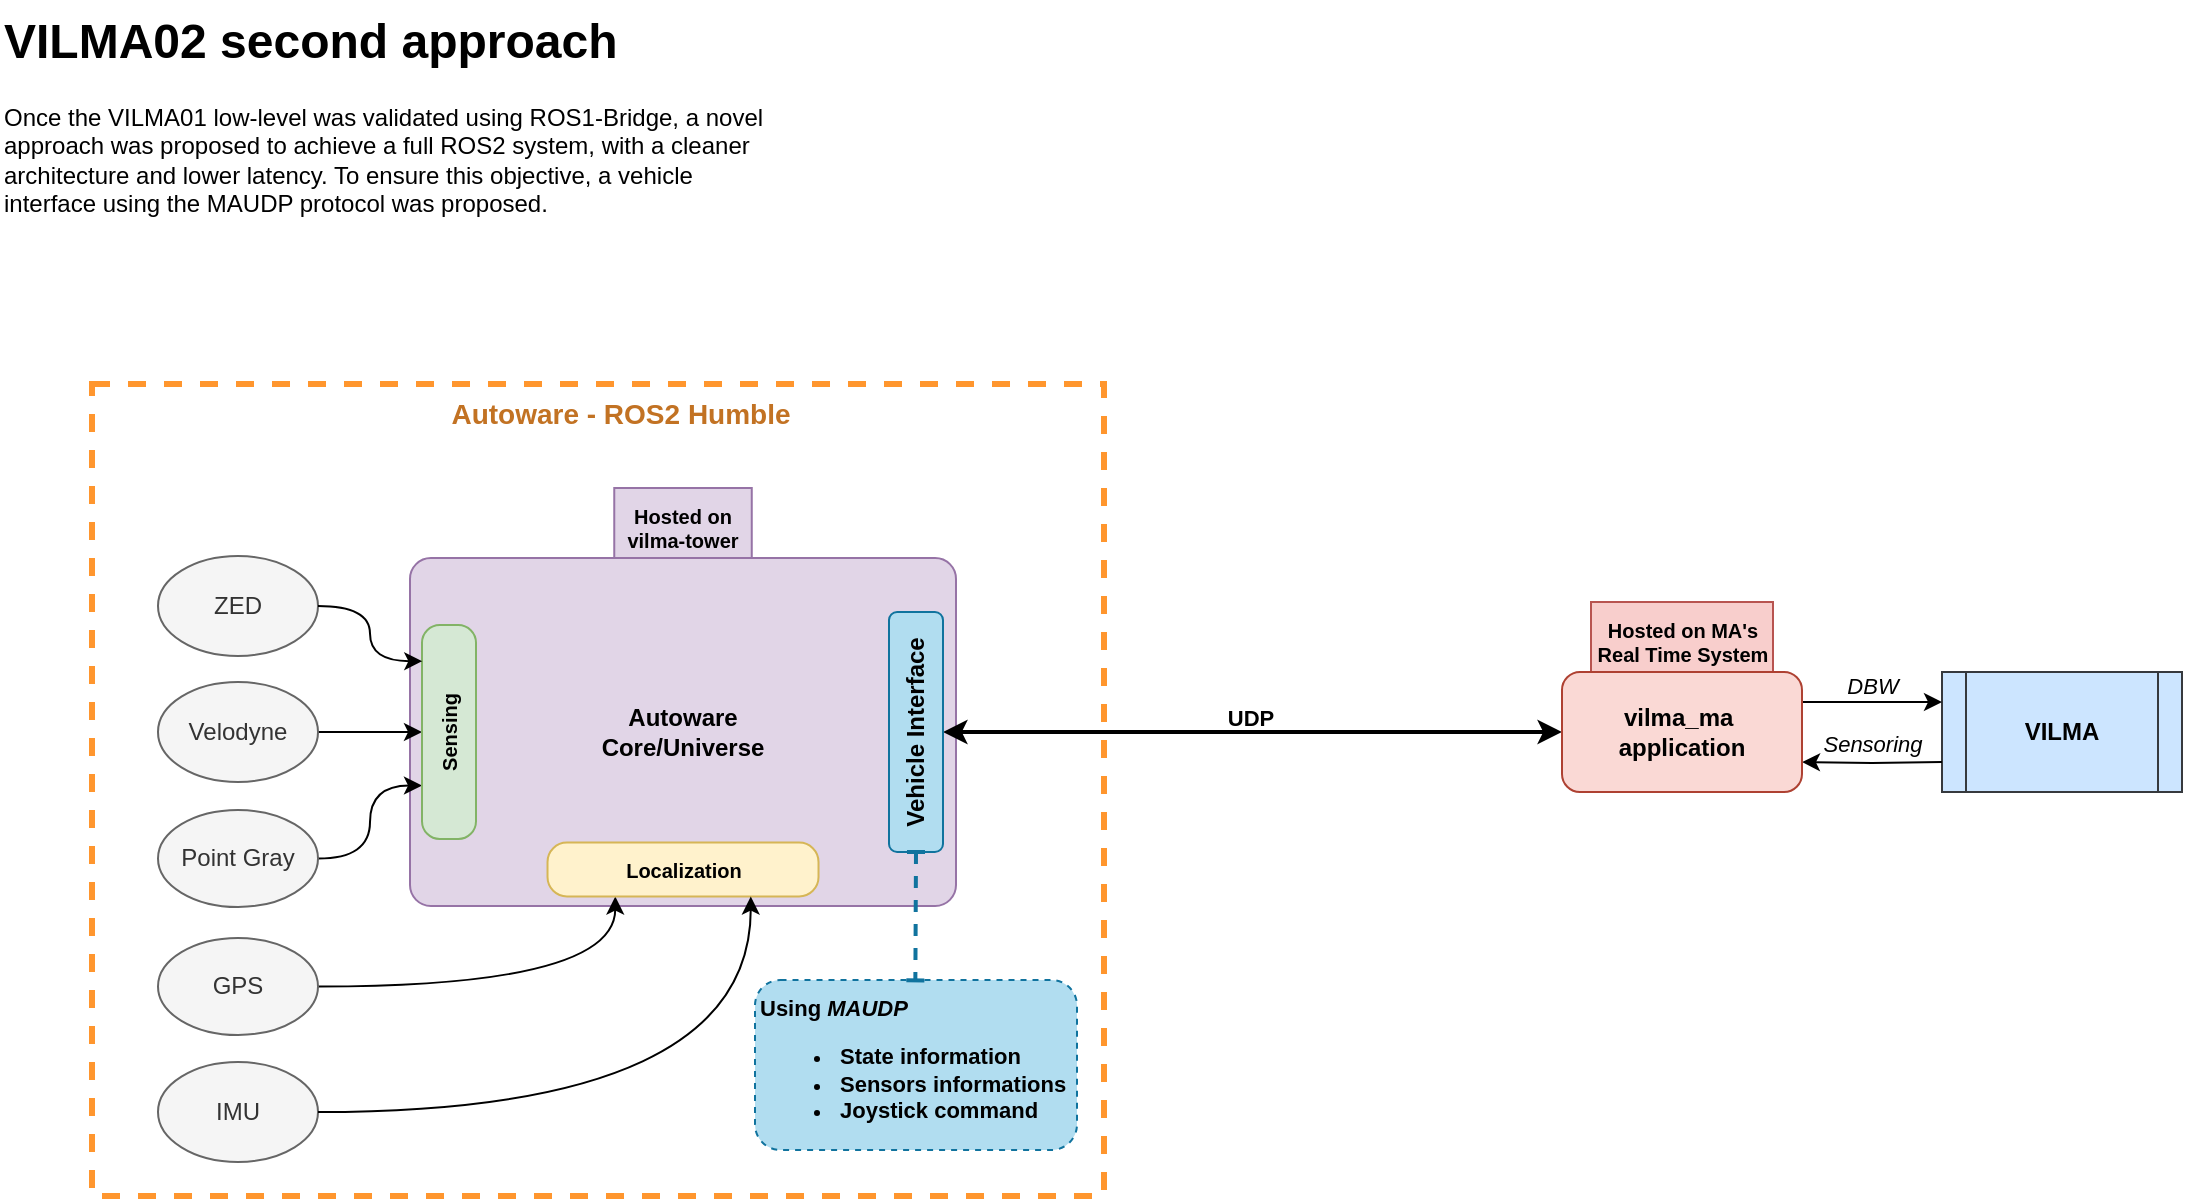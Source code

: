 <mxfile version="25.0.2" pages="5">
  <diagram name="Second approach detailing" id="Mnznvx_B0bldqAJLPdro">
    <mxGraphModel dx="2074" dy="883" grid="0" gridSize="10" guides="1" tooltips="1" connect="1" arrows="1" fold="1" page="1" pageScale="1" pageWidth="1169" pageHeight="827" math="0" shadow="0">
      <root>
        <mxCell id="b9gLhvquDyHjyEqhYBXd-0" />
        <mxCell id="b9gLhvquDyHjyEqhYBXd-1" parent="b9gLhvquDyHjyEqhYBXd-0" />
        <mxCell id="4T0gRlMGR4peqcuVQ0AD-8" value="" style="group" parent="b9gLhvquDyHjyEqhYBXd-1" vertex="1" connectable="0">
          <mxGeometry x="62" y="211" width="506" height="406" as="geometry" />
        </mxCell>
        <mxCell id="b9gLhvquDyHjyEqhYBXd-2" value="" style="rounded=0;whiteSpace=wrap;html=1;fillColor=none;strokeWidth=3;dashed=1;strokeColor=#FF962E;movable=1;resizable=1;rotatable=1;deletable=1;editable=1;locked=0;connectable=1;fontColor=none;noLabel=1;labelBackgroundColor=none;glass=0;" parent="4T0gRlMGR4peqcuVQ0AD-8" vertex="1">
          <mxGeometry width="506" height="406" as="geometry" />
        </mxCell>
        <mxCell id="b9gLhvquDyHjyEqhYBXd-18" value="Autoware - ROS2 Humble" style="text;html=1;align=center;verticalAlign=middle;resizable=0;points=[];autosize=1;strokeColor=none;fillColor=none;fontColor=#C27223;fontStyle=1;fontSize=14;labelBackgroundColor=none;" parent="4T0gRlMGR4peqcuVQ0AD-8" vertex="1">
          <mxGeometry x="168.518" width="190" height="30" as="geometry" />
        </mxCell>
        <mxCell id="urDg5iGiM5B9tMt-7c2C-0" value="Hosted on vilma-tower" style="whiteSpace=wrap;html=1;fillColor=#e1d5e7;strokeColor=#9673a6;gradientDirection=east;fontStyle=1;labelBackgroundColor=none;fontSize=10;verticalAlign=middle;" parent="b9gLhvquDyHjyEqhYBXd-1" vertex="1">
          <mxGeometry x="323.13" y="263" width="68.75" height="40" as="geometry" />
        </mxCell>
        <mxCell id="b9gLhvquDyHjyEqhYBXd-6" value="Autoware&lt;div&gt;Core/Universe&lt;/div&gt;" style="rounded=1;whiteSpace=wrap;html=1;fillColor=#e1d5e7;strokeColor=#9673a6;fontStyle=1;labelBackgroundColor=none;strokeWidth=1;arcSize=6;" parent="b9gLhvquDyHjyEqhYBXd-1" vertex="1">
          <mxGeometry x="221" y="298" width="273" height="174" as="geometry" />
        </mxCell>
        <mxCell id="b9gLhvquDyHjyEqhYBXd-14" value="VILMA" style="shape=process;whiteSpace=wrap;html=1;backgroundOutline=1;fillColor=#cce5ff;strokeColor=#36393d;fontStyle=1;labelBackgroundColor=none;" parent="b9gLhvquDyHjyEqhYBXd-1" vertex="1">
          <mxGeometry x="987" y="355" width="120" height="60" as="geometry" />
        </mxCell>
        <mxCell id="b9gLhvquDyHjyEqhYBXd-16" value="ZED" style="ellipse;whiteSpace=wrap;html=1;fillColor=#f5f5f5;fontColor=#333333;strokeColor=#666666;labelBackgroundColor=none;flipH=0;flipV=0;" parent="b9gLhvquDyHjyEqhYBXd-1" vertex="1">
          <mxGeometry x="95" y="297" width="80" height="50" as="geometry" />
        </mxCell>
        <mxCell id="4T0gRlMGR4peqcuVQ0AD-2" style="edgeStyle=orthogonalEdgeStyle;shape=connector;curved=1;rounded=0;orthogonalLoop=1;jettySize=auto;html=1;exitX=1;exitY=0.5;exitDx=0;exitDy=0;entryX=0;entryY=0.5;entryDx=0;entryDy=0;strokeColor=default;align=center;verticalAlign=middle;fontFamily=Helvetica;fontSize=11;fontColor=default;labelBackgroundColor=default;endArrow=classic;" parent="b9gLhvquDyHjyEqhYBXd-1" source="b9gLhvquDyHjyEqhYBXd-17" target="8FrFSxbeq5zoM1fIcHVO-0" edge="1">
          <mxGeometry relative="1" as="geometry" />
        </mxCell>
        <mxCell id="b9gLhvquDyHjyEqhYBXd-17" value="Velodyne" style="ellipse;whiteSpace=wrap;html=1;fillColor=#f5f5f5;fontColor=#333333;strokeColor=#666666;labelBackgroundColor=none;flipH=0;flipV=0;" parent="b9gLhvquDyHjyEqhYBXd-1" vertex="1">
          <mxGeometry x="95" y="360" width="80" height="50" as="geometry" />
        </mxCell>
        <mxCell id="4T0gRlMGR4peqcuVQ0AD-4" style="edgeStyle=orthogonalEdgeStyle;shape=connector;curved=1;rounded=0;orthogonalLoop=1;jettySize=auto;html=1;exitX=1;exitY=0.5;exitDx=0;exitDy=0;entryX=1;entryY=0.75;entryDx=0;entryDy=0;strokeColor=default;align=center;verticalAlign=middle;fontFamily=Helvetica;fontSize=11;fontColor=default;labelBackgroundColor=default;endArrow=classic;" parent="b9gLhvquDyHjyEqhYBXd-1" source="b9gLhvquDyHjyEqhYBXd-21" target="4T0gRlMGR4peqcuVQ0AD-0" edge="1">
          <mxGeometry relative="1" as="geometry" />
        </mxCell>
        <mxCell id="b9gLhvquDyHjyEqhYBXd-21" value="GPS" style="ellipse;whiteSpace=wrap;html=1;fillColor=#f5f5f5;fontColor=#333333;strokeColor=#666666;labelBackgroundColor=none;flipH=0;flipV=0;" parent="b9gLhvquDyHjyEqhYBXd-1" vertex="1">
          <mxGeometry x="95" y="488" width="80" height="48.5" as="geometry" />
        </mxCell>
        <mxCell id="b9gLhvquDyHjyEqhYBXd-24" value="&lt;h1 style=&quot;margin-top: 0px;&quot;&gt;VILMA02 second approach&lt;/h1&gt;&lt;p&gt;Once the VILMA01 low-level was validated using ROS1-Bridge, a novel approach was proposed to achieve a full ROS2 system, with a cleaner architecture and lower latency. To ensure this objective, a vehicle interface using the MAUDP protocol was proposed.&lt;/p&gt;" style="text;html=1;whiteSpace=wrap;overflow=hidden;rounded=0;" parent="b9gLhvquDyHjyEqhYBXd-1" vertex="1">
          <mxGeometry x="16" y="19" width="390" height="120" as="geometry" />
        </mxCell>
        <mxCell id="b9gLhvquDyHjyEqhYBXd-26" value="IMU" style="ellipse;whiteSpace=wrap;html=1;fillColor=#f5f5f5;fontColor=#333333;strokeColor=#666666;labelBackgroundColor=none;flipH=0;flipV=0;" parent="b9gLhvquDyHjyEqhYBXd-1" vertex="1">
          <mxGeometry x="95" y="550" width="80" height="50" as="geometry" />
        </mxCell>
        <mxCell id="4T0gRlMGR4peqcuVQ0AD-6" style="edgeStyle=orthogonalEdgeStyle;shape=connector;curved=0;rounded=1;orthogonalLoop=1;jettySize=auto;html=1;entryX=0;entryY=0.5;entryDx=0;entryDy=0;strokeColor=default;align=center;verticalAlign=middle;fontFamily=Helvetica;fontSize=11;fontColor=default;labelBackgroundColor=default;endArrow=classic;strokeWidth=2;startArrow=classic;startFill=1;" parent="b9gLhvquDyHjyEqhYBXd-1" source="b9gLhvquDyHjyEqhYBXd-29" target="G4KwwPktfFCtnkRB0qQ7-1" edge="1">
          <mxGeometry relative="1" as="geometry" />
        </mxCell>
        <mxCell id="4T0gRlMGR4peqcuVQ0AD-7" value="UDP" style="edgeLabel;align=center;verticalAlign=middle;resizable=0;points=[];fontFamily=Helvetica;fontSize=11;fontColor=default;labelBackgroundColor=none;fontStyle=1;labelPosition=center;verticalLabelPosition=middle;html=1;" parent="4T0gRlMGR4peqcuVQ0AD-6" vertex="1" connectable="0">
          <mxGeometry x="0.125" y="-2" relative="1" as="geometry">
            <mxPoint x="-21" y="-9" as="offset" />
          </mxGeometry>
        </mxCell>
        <mxCell id="b9gLhvquDyHjyEqhYBXd-29" value="Vehicle Interface" style="rounded=1;whiteSpace=wrap;html=1;fillColor=#b1ddf0;strokeColor=#10739e;fontStyle=1;strokeWidth=1;perimeterSpacing=0;verticalAlign=middle;rotation=-90;" parent="b9gLhvquDyHjyEqhYBXd-1" vertex="1">
          <mxGeometry x="414" y="371.5" width="120" height="27" as="geometry" />
        </mxCell>
        <mxCell id="b9gLhvquDyHjyEqhYBXd-30" style="edgeStyle=orthogonalEdgeStyle;rounded=0;orthogonalLoop=1;jettySize=auto;html=1;exitX=0.5;exitY=1;exitDx=0;exitDy=0;" parent="b9gLhvquDyHjyEqhYBXd-1" source="b9gLhvquDyHjyEqhYBXd-21" target="b9gLhvquDyHjyEqhYBXd-21" edge="1">
          <mxGeometry relative="1" as="geometry" />
        </mxCell>
        <mxCell id="b9gLhvquDyHjyEqhYBXd-32" value="&lt;div&gt;Using&amp;nbsp;&lt;i&gt;MAUDP&lt;/i&gt;&lt;/div&gt;&lt;ul&gt;&lt;li&gt;State information&lt;/li&gt;&lt;li&gt;Sensors informations&lt;/li&gt;&lt;li&gt;Joystick command&lt;/li&gt;&lt;/ul&gt;" style="text;html=1;align=left;verticalAlign=bottom;resizable=0;points=[];autosize=1;strokeColor=#10739e;fillColor=#b1ddf0;fontFamily=Helvetica;fontSize=11;labelBackgroundColor=none;perimeterSpacing=0;fontStyle=1;rounded=1;glass=0;shadow=0;dashed=1;strokeWidth=1;labelBorderColor=none;textShadow=0;spacingTop=0;spacingLeft=0;" parent="b9gLhvquDyHjyEqhYBXd-1" vertex="1">
          <mxGeometry x="393.5" y="509" width="161" height="85" as="geometry" />
        </mxCell>
        <mxCell id="b9gLhvquDyHjyEqhYBXd-33" style="edgeStyle=orthogonalEdgeStyle;rounded=0;orthogonalLoop=1;jettySize=auto;html=1;endArrow=baseDash;startFill=0;startArrow=baseDash;dashed=1;endFill=0;exitX=0;exitY=0.5;exitDx=0;exitDy=0;strokeWidth=2;strokeColor=#10739e;fillColor=#b1ddf0;entryX=0.498;entryY=0.002;entryDx=0;entryDy=0;entryPerimeter=0;" parent="b9gLhvquDyHjyEqhYBXd-1" source="b9gLhvquDyHjyEqhYBXd-29" target="b9gLhvquDyHjyEqhYBXd-32" edge="1">
          <mxGeometry relative="1" as="geometry">
            <mxPoint x="402" y="503" as="sourcePoint" />
            <mxPoint x="402" y="522" as="targetPoint" />
            <Array as="points">
              <mxPoint x="474" y="445" />
              <mxPoint x="474" y="509" />
            </Array>
          </mxGeometry>
        </mxCell>
        <mxCell id="b9gLhvquDyHjyEqhYBXd-34" value="DBW" style="edgeStyle=orthogonalEdgeStyle;rounded=0;orthogonalLoop=1;jettySize=auto;html=1;fontStyle=2;exitX=1;exitY=0.25;exitDx=0;exitDy=0;entryX=0;entryY=0.25;entryDx=0;entryDy=0;labelBackgroundColor=none;" parent="b9gLhvquDyHjyEqhYBXd-1" source="G4KwwPktfFCtnkRB0qQ7-1" target="b9gLhvquDyHjyEqhYBXd-14" edge="1">
          <mxGeometry x="-0.015" y="8" relative="1" as="geometry">
            <mxPoint x="920" y="370" as="sourcePoint" />
            <mxPoint x="982" y="370" as="targetPoint" />
            <Array as="points" />
            <mxPoint as="offset" />
          </mxGeometry>
        </mxCell>
        <mxCell id="b9gLhvquDyHjyEqhYBXd-35" value="&lt;i&gt;Sensoring&lt;/i&gt;" style="edgeStyle=orthogonalEdgeStyle;rounded=0;orthogonalLoop=1;jettySize=auto;html=1;exitX=0;exitY=0.75;exitDx=0;exitDy=0;entryX=1;entryY=0.75;entryDx=0;entryDy=0;labelBackgroundColor=none;" parent="b9gLhvquDyHjyEqhYBXd-1" target="G4KwwPktfFCtnkRB0qQ7-1" edge="1">
          <mxGeometry x="0.015" y="-9" relative="1" as="geometry">
            <Array as="points" />
            <mxPoint as="offset" />
            <mxPoint x="987.0" y="400" as="sourcePoint" />
            <mxPoint x="924" y="400" as="targetPoint" />
          </mxGeometry>
        </mxCell>
        <mxCell id="4T0gRlMGR4peqcuVQ0AD-3" style="edgeStyle=orthogonalEdgeStyle;shape=connector;curved=1;rounded=0;orthogonalLoop=1;jettySize=auto;html=1;exitX=1;exitY=0.5;exitDx=0;exitDy=0;entryX=0;entryY=0.75;entryDx=0;entryDy=0;strokeColor=default;align=center;verticalAlign=middle;fontFamily=Helvetica;fontSize=11;fontColor=default;labelBackgroundColor=default;endArrow=classic;" parent="b9gLhvquDyHjyEqhYBXd-1" source="b9gLhvquDyHjyEqhYBXd-36" target="8FrFSxbeq5zoM1fIcHVO-0" edge="1">
          <mxGeometry relative="1" as="geometry" />
        </mxCell>
        <mxCell id="b9gLhvquDyHjyEqhYBXd-36" value="Point Gray" style="ellipse;whiteSpace=wrap;html=1;fillColor=#f5f5f5;fontColor=#333333;strokeColor=#666666;labelBackgroundColor=none;flipH=0;flipV=0;" parent="b9gLhvquDyHjyEqhYBXd-1" vertex="1">
          <mxGeometry x="95" y="424" width="80" height="48.5" as="geometry" />
        </mxCell>
        <mxCell id="G4KwwPktfFCtnkRB0qQ7-0" value="&lt;span style=&quot;color: rgb(0, 0, 0); font-family: Helvetica; font-style: normal; font-variant-ligatures: normal; font-variant-caps: normal; font-weight: 700; letter-spacing: normal; orphans: 2; text-indent: 0px; text-transform: none; widows: 2; word-spacing: 0px; -webkit-text-stroke-width: 0px; white-space: normal; text-decoration-thickness: initial; text-decoration-style: initial; text-decoration-color: initial; float: none; display: inline !important;&quot;&gt;Hosted on MA&#39;s Real Time System&lt;/span&gt;" style="text;whiteSpace=wrap;html=1;fillColor=#f8cecc;strokeColor=#b85450;labelBackgroundColor=none;verticalAlign=middle;align=center;fontSize=10;" parent="b9gLhvquDyHjyEqhYBXd-1" vertex="1">
          <mxGeometry x="811.5" y="320" width="91" height="40" as="geometry" />
        </mxCell>
        <mxCell id="G4KwwPktfFCtnkRB0qQ7-1" value="vilma_ma&amp;nbsp;&lt;div&gt;&lt;span style=&quot;background-color: initial;&quot;&gt;application&lt;/span&gt;&lt;/div&gt;" style="rounded=1;whiteSpace=wrap;html=1;fillColor=#fad9d5;strokeColor=#ae4132;fontStyle=1;labelBackgroundColor=none;" parent="b9gLhvquDyHjyEqhYBXd-1" vertex="1">
          <mxGeometry x="797" y="355" width="120" height="60" as="geometry" />
        </mxCell>
        <mxCell id="8FrFSxbeq5zoM1fIcHVO-0" value="Sensing" style="rounded=1;whiteSpace=wrap;html=1;fillColor=#d5e8d4;strokeColor=#82b366;fontStyle=1;labelBackgroundColor=none;horizontal=0;fontSize=10;rotation=0;arcSize=33;" parent="b9gLhvquDyHjyEqhYBXd-1" vertex="1">
          <mxGeometry x="227" y="331.5" width="27" height="107" as="geometry" />
        </mxCell>
        <mxCell id="4T0gRlMGR4peqcuVQ0AD-0" value="Localization" style="rounded=1;whiteSpace=wrap;html=1;fillColor=#fff2cc;strokeColor=#d6b656;fontStyle=1;labelBackgroundColor=none;horizontal=0;fontSize=10;rotation=90;arcSize=36;" parent="b9gLhvquDyHjyEqhYBXd-1" vertex="1">
          <mxGeometry x="344.01" y="386" width="27" height="135.5" as="geometry" />
        </mxCell>
        <mxCell id="4T0gRlMGR4peqcuVQ0AD-1" style="edgeStyle=orthogonalEdgeStyle;rounded=0;orthogonalLoop=1;jettySize=auto;html=1;entryX=0.005;entryY=0.169;entryDx=0;entryDy=0;entryPerimeter=0;curved=1;" parent="b9gLhvquDyHjyEqhYBXd-1" source="b9gLhvquDyHjyEqhYBXd-16" target="8FrFSxbeq5zoM1fIcHVO-0" edge="1">
          <mxGeometry relative="1" as="geometry" />
        </mxCell>
        <mxCell id="4T0gRlMGR4peqcuVQ0AD-5" style="edgeStyle=orthogonalEdgeStyle;shape=connector;curved=1;rounded=0;orthogonalLoop=1;jettySize=auto;html=1;exitX=1;exitY=0.5;exitDx=0;exitDy=0;entryX=1;entryY=0.25;entryDx=0;entryDy=0;strokeColor=default;align=center;verticalAlign=middle;fontFamily=Helvetica;fontSize=11;fontColor=default;labelBackgroundColor=default;endArrow=classic;" parent="b9gLhvquDyHjyEqhYBXd-1" source="b9gLhvquDyHjyEqhYBXd-26" target="4T0gRlMGR4peqcuVQ0AD-0" edge="1">
          <mxGeometry relative="1" as="geometry" />
        </mxCell>
      </root>
    </mxGraphModel>
  </diagram>
  <diagram id="DKBxZjmYgxRv83vEMFTn" name="Vehicle Interface">
    <mxGraphModel grid="0" page="1" gridSize="10" guides="1" tooltips="1" connect="1" arrows="1" fold="1" pageScale="1" pageWidth="1169" pageHeight="827" background="none" math="0" shadow="0">
      <root>
        <mxCell id="0" />
        <mxCell id="1" parent="0" />
        <mxCell id="0fOkP6vydw7_xEX31lQw-1" style="edgeStyle=orthogonalEdgeStyle;rounded=0;orthogonalLoop=1;jettySize=auto;html=1;shape=flexArrow;startArrow=block;strokeWidth=2;endSize=6.565;targetPerimeterSpacing=0;sourcePerimeterSpacing=0;width=21.676;startSize=5.054;fillColor=#ffe6cc;strokeColor=#d79b00;fontSize=12;" edge="1" parent="1" source="0fOkP6vydw7_xEX31lQw-3">
          <mxGeometry relative="1" as="geometry">
            <mxPoint x="1754" y="1461" as="targetPoint" />
          </mxGeometry>
        </mxCell>
        <mxCell id="0fOkP6vydw7_xEX31lQw-2" value="Vehicle" style="edgeLabel;html=1;align=center;verticalAlign=middle;resizable=0;points=[];rotation=-90;fontStyle=1;fontSize=12;labelBackgroundColor=none;" vertex="1" connectable="0" parent="0fOkP6vydw7_xEX31lQw-1">
          <mxGeometry x="0.018" relative="1" as="geometry">
            <mxPoint x="-1" y="-1" as="offset" />
          </mxGeometry>
        </mxCell>
        <mxCell id="0fOkP6vydw7_xEX31lQw-3" value="&lt;div&gt;&lt;span&gt;&lt;font style=&quot;color: rgb(0, 0, 0);&quot;&gt;&lt;b&gt;Vehicle Interface&lt;/b&gt;&lt;/font&gt;&lt;/span&gt;&lt;/div&gt;" style="rounded=1;whiteSpace=wrap;html=1;strokeColor=#10739e;fillColor=#b1ddf0;fontSize=14;strokeWidth=2;arcSize=9;" vertex="1" parent="1">
          <mxGeometry x="1639" y="1021" width="230" height="320" as="geometry" />
        </mxCell>
        <mxCell id="0fOkP6vydw7_xEX31lQw-4" style="edgeStyle=orthogonalEdgeStyle;rounded=0;orthogonalLoop=1;jettySize=auto;html=1;entryX=1;entryY=0.25;entryDx=0;entryDy=0;strokeWidth=2;fontSize=12;" edge="1" parent="1">
          <mxGeometry relative="1" as="geometry">
            <mxPoint x="2159" y="1069.66" as="sourcePoint" />
            <mxPoint x="1869" y="1069.66" as="targetPoint" />
          </mxGeometry>
        </mxCell>
        <mxCell id="0fOkP6vydw7_xEX31lQw-5" value="&lt;span style=&quot;color: rgba(0, 0, 0, 0.87); font-family: Roboto, -apple-system, BlinkMacSystemFont, Helvetica, Arial, sans-serif; text-align: left; text-wrap: wrap;&quot;&gt;/control/command/control_cmd&lt;/span&gt;" style="edgeLabel;html=1;align=center;verticalAlign=middle;resizable=0;points=[];labelBackgroundColor=none;fontStyle=3;fontSize=12;" vertex="1" connectable="0" parent="0fOkP6vydw7_xEX31lQw-4">
          <mxGeometry x="-0.151" y="3" relative="1" as="geometry">
            <mxPoint x="-7" y="-13" as="offset" />
          </mxGeometry>
        </mxCell>
        <mxCell id="0fOkP6vydw7_xEX31lQw-6" style="edgeStyle=orthogonalEdgeStyle;rounded=0;orthogonalLoop=1;jettySize=auto;html=1;entryX=1;entryY=0.25;entryDx=0;entryDy=0;strokeWidth=2;fontColor=#666666;dashed=1;dashPattern=1 1;strokeColor=#666666;fontSize=12;" edge="1" parent="1">
          <mxGeometry relative="1" as="geometry">
            <mxPoint x="2159" y="1191.66" as="sourcePoint" />
            <mxPoint x="1869" y="1191.66" as="targetPoint" />
          </mxGeometry>
        </mxCell>
        <mxCell id="0fOkP6vydw7_xEX31lQw-7" style="edgeStyle=orthogonalEdgeStyle;rounded=0;orthogonalLoop=1;jettySize=auto;html=1;entryX=1;entryY=0.25;entryDx=0;entryDy=0;strokeWidth=2;fontColor=#666666;dashed=1;dashPattern=1 1;strokeColor=#666666;fontSize=12;" edge="1" parent="1">
          <mxGeometry relative="1" as="geometry">
            <mxPoint x="2159" y="1231.66" as="sourcePoint" />
            <mxPoint x="1869" y="1231.66" as="targetPoint" />
          </mxGeometry>
        </mxCell>
        <mxCell id="0fOkP6vydw7_xEX31lQw-8" style="edgeStyle=orthogonalEdgeStyle;rounded=0;orthogonalLoop=1;jettySize=auto;html=1;entryX=1;entryY=0.25;entryDx=0;entryDy=0;strokeWidth=2;fontColor=#666666;dashed=1;dashPattern=1 1;strokeColor=#666666;fontSize=12;" edge="1" parent="1">
          <mxGeometry relative="1" as="geometry">
            <mxPoint x="2159" y="1271.66" as="sourcePoint" />
            <mxPoint x="1869" y="1271.66" as="targetPoint" />
          </mxGeometry>
        </mxCell>
        <mxCell id="0fOkP6vydw7_xEX31lQw-9" style="edgeStyle=orthogonalEdgeStyle;rounded=0;orthogonalLoop=1;jettySize=auto;html=1;entryX=1;entryY=0.25;entryDx=0;entryDy=0;strokeWidth=2;fontColor=#666666;dashed=1;dashPattern=1 1;strokeColor=#666666;fontSize=12;" edge="1" parent="1">
          <mxGeometry relative="1" as="geometry">
            <mxPoint x="2159" y="1311.66" as="sourcePoint" />
            <mxPoint x="1869" y="1311.66" as="targetPoint" />
          </mxGeometry>
        </mxCell>
        <mxCell id="0fOkP6vydw7_xEX31lQw-10" style="edgeStyle=orthogonalEdgeStyle;rounded=0;orthogonalLoop=1;jettySize=auto;html=1;entryX=1;entryY=0.25;entryDx=0;entryDy=0;strokeWidth=2;fontColor=#666666;strokeColor=#000000;fontSize=12;" edge="1" parent="1">
          <mxGeometry relative="1" as="geometry">
            <mxPoint x="2159" y="1150.66" as="sourcePoint" />
            <mxPoint x="1869" y="1150.26" as="targetPoint" />
          </mxGeometry>
        </mxCell>
        <mxCell id="0fOkP6vydw7_xEX31lQw-11" value="&lt;span style=&quot;font-family: Roboto, -apple-system, BlinkMacSystemFont, Helvetica, Arial, sans-serif; text-align: left; text-wrap: wrap;&quot;&gt;/&lt;/span&gt;&lt;font face=&quot;Roboto, -apple-system, BlinkMacSystemFont, Helvetica, Arial, sans-serif&quot;&gt;&lt;span style=&quot;text-wrap: wrap;&quot;&gt;control/command/gear_cmd&lt;/span&gt;&lt;/font&gt;" style="edgeLabel;html=1;align=center;verticalAlign=middle;resizable=0;points=[];labelBackgroundColor=none;fontStyle=3;fontSize=12;fontColor=#000000;" vertex="1" connectable="0" parent="1">
          <mxGeometry x="2029.001" y="1140.66" as="geometry" />
        </mxCell>
        <mxCell id="0fOkP6vydw7_xEX31lQw-12" value="&lt;span style=&quot;font-family: Roboto, -apple-system, BlinkMacSystemFont, Helvetica, Arial, sans-serif; text-align: left; text-wrap: wrap;&quot;&gt;/&lt;/span&gt;&lt;font face=&quot;Roboto, -apple-system, BlinkMacSystemFont, Helvetica, Arial, sans-serif&quot;&gt;&lt;span style=&quot;text-wrap: wrap;&quot;&gt;control/command/emergency_cmd&lt;/span&gt;&lt;/font&gt;" style="edgeLabel;html=1;align=center;verticalAlign=middle;resizable=0;points=[];labelBackgroundColor=none;fontStyle=3;fontSize=12;fontColor=#666666;" vertex="1" connectable="0" parent="1">
          <mxGeometry x="2029.001" y="1181.66" as="geometry" />
        </mxCell>
        <mxCell id="0fOkP6vydw7_xEX31lQw-13" value="&lt;span style=&quot;font-family: Roboto, -apple-system, BlinkMacSystemFont, Helvetica, Arial, sans-serif; text-align: left; text-wrap: wrap;&quot;&gt;/&lt;/span&gt;&lt;font face=&quot;Roboto, -apple-system, BlinkMacSystemFont, Helvetica, Arial, sans-serif&quot;&gt;&lt;span style=&quot;text-wrap: wrap;&quot;&gt;control/command/turn_indicators_cmd&lt;/span&gt;&lt;/font&gt;" style="edgeLabel;html=1;align=center;verticalAlign=middle;resizable=0;points=[];labelBackgroundColor=none;fontStyle=3;fontSize=12;fontColor=#666666;" vertex="1" connectable="0" parent="1">
          <mxGeometry x="2029.001" y="1221.66" as="geometry" />
        </mxCell>
        <mxCell id="0fOkP6vydw7_xEX31lQw-14" value="&lt;span style=&quot;font-family: Roboto, -apple-system, BlinkMacSystemFont, Helvetica, Arial, sans-serif; text-align: left; text-wrap: wrap;&quot;&gt;/&lt;/span&gt;&lt;font face=&quot;Roboto, -apple-system, BlinkMacSystemFont, Helvetica, Arial, sans-serif&quot;&gt;&lt;span style=&quot;text-wrap: wrap;&quot;&gt;control/command/hazard_lights_cmd&lt;/span&gt;&lt;/font&gt;" style="edgeLabel;html=1;align=center;verticalAlign=middle;resizable=0;points=[];labelBackgroundColor=none;fontStyle=3;fontSize=12;fontColor=#666666;" vertex="1" connectable="0" parent="1">
          <mxGeometry x="2029.001" y="1261.66" as="geometry" />
        </mxCell>
        <mxCell id="0fOkP6vydw7_xEX31lQw-15" value="&lt;span style=&quot;font-family: Roboto, -apple-system, BlinkMacSystemFont, Helvetica, Arial, sans-serif; text-align: left; text-wrap: wrap;&quot;&gt;/&lt;/span&gt;&lt;font face=&quot;Roboto, -apple-system, BlinkMacSystemFont, Helvetica, Arial, sans-serif&quot;&gt;&lt;span style=&quot;text-wrap: wrap;&quot;&gt;control/command/actuation_cmd&lt;/span&gt;&lt;/font&gt;" style="edgeLabel;html=1;align=center;verticalAlign=middle;resizable=0;points=[];labelBackgroundColor=none;fontStyle=3;fontSize=12;fontColor=#666666;" vertex="1" connectable="0" parent="1">
          <mxGeometry x="2029.001" y="1301.66" as="geometry" />
        </mxCell>
        <mxCell id="0fOkP6vydw7_xEX31lQw-16" style="edgeStyle=orthogonalEdgeStyle;rounded=0;orthogonalLoop=1;jettySize=auto;html=1;entryX=1;entryY=0.25;entryDx=0;entryDy=0;strokeWidth=2;fontColor=#666666;strokeColor=#000000;fontSize=12;" edge="1" parent="1">
          <mxGeometry relative="1" as="geometry">
            <mxPoint x="1639" y="1201" as="sourcePoint" />
            <mxPoint x="1349" y="1201" as="targetPoint" />
          </mxGeometry>
        </mxCell>
        <mxCell id="0fOkP6vydw7_xEX31lQw-17" style="edgeStyle=orthogonalEdgeStyle;rounded=0;orthogonalLoop=1;jettySize=auto;html=1;entryX=1;entryY=0.25;entryDx=0;entryDy=0;strokeWidth=2;fontColor=#666666;dashed=1;dashPattern=1 1;strokeColor=#666666;fontSize=12;" edge="1" parent="1">
          <mxGeometry relative="1" as="geometry">
            <mxPoint x="1639" y="1241" as="sourcePoint" />
            <mxPoint x="1349" y="1241" as="targetPoint" />
          </mxGeometry>
        </mxCell>
        <mxCell id="0fOkP6vydw7_xEX31lQw-18" style="edgeStyle=orthogonalEdgeStyle;rounded=0;orthogonalLoop=1;jettySize=auto;html=1;entryX=1;entryY=0.25;entryDx=0;entryDy=0;strokeWidth=2;fontColor=#666666;dashed=1;dashPattern=1 1;strokeColor=#666666;fontSize=12;" edge="1" parent="1">
          <mxGeometry relative="1" as="geometry">
            <mxPoint x="1639" y="1281" as="sourcePoint" />
            <mxPoint x="1349" y="1281" as="targetPoint" />
          </mxGeometry>
        </mxCell>
        <mxCell id="0fOkP6vydw7_xEX31lQw-19" style="edgeStyle=orthogonalEdgeStyle;rounded=0;orthogonalLoop=1;jettySize=auto;html=1;entryX=1;entryY=0.25;entryDx=0;entryDy=0;strokeWidth=2;fontSize=12;" edge="1" parent="1">
          <mxGeometry relative="1" as="geometry">
            <mxPoint x="1639" y="1121" as="sourcePoint" />
            <mxPoint x="1349" y="1121" as="targetPoint" />
          </mxGeometry>
        </mxCell>
        <mxCell id="0fOkP6vydw7_xEX31lQw-20" style="edgeStyle=orthogonalEdgeStyle;rounded=0;orthogonalLoop=1;jettySize=auto;html=1;entryX=1;entryY=0.25;entryDx=0;entryDy=0;strokeWidth=2;fontSize=12;" edge="1" parent="1">
          <mxGeometry relative="1" as="geometry">
            <mxPoint x="1639" y="1161" as="sourcePoint" />
            <mxPoint x="1349" y="1161" as="targetPoint" />
          </mxGeometry>
        </mxCell>
        <mxCell id="0fOkP6vydw7_xEX31lQw-21" style="edgeStyle=orthogonalEdgeStyle;rounded=0;orthogonalLoop=1;jettySize=auto;html=1;entryX=1;entryY=0.25;entryDx=0;entryDy=0;strokeWidth=2;fontSize=12;" edge="1" parent="1">
          <mxGeometry relative="1" as="geometry">
            <mxPoint x="1639" y="1081" as="sourcePoint" />
            <mxPoint x="1349" y="1080.6" as="targetPoint" />
          </mxGeometry>
        </mxCell>
        <mxCell id="0fOkP6vydw7_xEX31lQw-22" value="&lt;div style=&quot;text-align: left;&quot;&gt;&lt;span style=&quot;background-color: initial; text-wrap: wrap;&quot;&gt;&lt;font face=&quot;Roboto, -apple-system, BlinkMacSystemFont, Helvetica, Arial, sans-serif&quot;&gt;/vehicle/status/control_mode&lt;/font&gt;&lt;/span&gt;&lt;/div&gt;" style="edgeLabel;html=1;align=center;verticalAlign=middle;resizable=0;points=[];labelBackgroundColor=none;fontStyle=3;fontSize=12;" vertex="1" connectable="0" parent="1">
          <mxGeometry x="1509.001" y="1071" as="geometry" />
        </mxCell>
        <mxCell id="0fOkP6vydw7_xEX31lQw-23" value="&lt;div style=&quot;text-align: left;&quot;&gt;&lt;span style=&quot;background-color: initial; text-wrap: wrap;&quot;&gt;&lt;font face=&quot;Roboto, -apple-system, BlinkMacSystemFont, Helvetica, Arial, sans-serif&quot;&gt;/vehicle/status/gear_status&lt;/font&gt;&lt;/span&gt;&lt;/div&gt;" style="edgeLabel;html=1;align=center;verticalAlign=middle;resizable=0;points=[];labelBackgroundColor=none;fontStyle=3;fontSize=12;fontColor=#000000;" vertex="1" connectable="0" parent="1">
          <mxGeometry x="1509.001" y="1191" as="geometry" />
        </mxCell>
        <mxCell id="0fOkP6vydw7_xEX31lQw-24" value="&lt;div style=&quot;text-align: left;&quot;&gt;&lt;span style=&quot;background-color: initial; text-wrap: wrap;&quot;&gt;&lt;font face=&quot;Roboto, -apple-system, BlinkMacSystemFont, Helvetica, Arial, sans-serif&quot;&gt;/vehicle/status/hazard_lights_status&lt;/font&gt;&lt;/span&gt;&lt;/div&gt;" style="edgeLabel;html=1;align=center;verticalAlign=middle;resizable=0;points=[];labelBackgroundColor=none;fontStyle=3;fontSize=12;fontColor=#666666;" vertex="1" connectable="0" parent="1">
          <mxGeometry x="1509.001" y="1231" as="geometry" />
        </mxCell>
        <mxCell id="0fOkP6vydw7_xEX31lQw-25" value="&lt;div style=&quot;text-align: left;&quot;&gt;&lt;span style=&quot;background-color: initial; text-wrap: wrap;&quot;&gt;&lt;font face=&quot;Roboto, -apple-system, BlinkMacSystemFont, Helvetica, Arial, sans-serif&quot;&gt;/vehicle/status/turn_indicators_status&lt;/font&gt;&lt;/span&gt;&lt;/div&gt;" style="edgeLabel;html=1;align=center;verticalAlign=middle;resizable=0;points=[];labelBackgroundColor=none;fontStyle=3;fontSize=12;fontColor=#666666;" vertex="1" connectable="0" parent="1">
          <mxGeometry x="1509.001" y="1271" as="geometry" />
        </mxCell>
        <mxCell id="0fOkP6vydw7_xEX31lQw-26" value="&lt;div style=&quot;text-align: left;&quot;&gt;&lt;span style=&quot;background-color: initial; text-wrap: wrap;&quot;&gt;&lt;font face=&quot;Roboto, -apple-system, BlinkMacSystemFont, Helvetica, Arial, sans-serif&quot;&gt;/vehicle/status/steering_status&lt;/font&gt;&lt;/span&gt;&lt;/div&gt;" style="edgeLabel;html=1;align=center;verticalAlign=middle;resizable=0;points=[];labelBackgroundColor=none;fontStyle=3;fontSize=12;" vertex="1" connectable="0" parent="1">
          <mxGeometry x="1509.001" y="1111" as="geometry" />
        </mxCell>
        <mxCell id="0fOkP6vydw7_xEX31lQw-27" value="&lt;div style=&quot;text-align: left;&quot;&gt;&lt;span style=&quot;background-color: initial; text-wrap: wrap;&quot;&gt;&lt;font face=&quot;Roboto, -apple-system, BlinkMacSystemFont, Helvetica, Arial, sans-serif&quot;&gt;/vehicle/status/velocity_status&lt;/font&gt;&lt;/span&gt;&lt;/div&gt;" style="edgeLabel;html=1;align=center;verticalAlign=middle;resizable=0;points=[];labelBackgroundColor=none;fontStyle=3;fontSize=12;" vertex="1" connectable="0" parent="1">
          <mxGeometry x="1509.001" y="1151" as="geometry" />
        </mxCell>
        <mxCell id="0fOkP6vydw7_xEX31lQw-30" value="&lt;div&gt;&lt;span style=&quot;font-weight: 700; font-family: Roboto, -apple-system, BlinkMacSystemFont, Helvetica, Arial, sans-serif; text-align: left;&quot;&gt;Service server&lt;/span&gt;&lt;/div&gt;&lt;div style=&quot;text-align: left;&quot;&gt;&lt;span style=&quot;background-color: initial;&quot;&gt;&lt;font face=&quot;Roboto, -apple-system, BlinkMacSystemFont, Helvetica, Arial, sans-serif&quot;&gt;&lt;b&gt;&lt;i&gt;/control/control_mode_request&lt;/i&gt;&lt;/b&gt;&lt;/font&gt;&lt;/span&gt;&lt;/div&gt;" style="rounded=1;whiteSpace=wrap;html=1;fillColor=#b0e3e6;strokeColor=#0e8088;strokeWidth=2;arcSize=25;fontSize=12;" vertex="1" parent="1">
          <mxGeometry x="1649" y="1032" width="210" height="50" as="geometry" />
        </mxCell>
        <mxCell id="0fOkP6vydw7_xEX31lQw-33" style="edgeStyle=orthogonalEdgeStyle;rounded=0;orthogonalLoop=1;jettySize=auto;html=1;entryX=1;entryY=0.25;entryDx=0;entryDy=0;strokeWidth=2;strokeColor=#000000;fontSize=12;" edge="1" parent="1">
          <mxGeometry relative="1" as="geometry">
            <mxPoint x="2159" y="1110.66" as="sourcePoint" />
            <mxPoint x="1869" y="1110.66" as="targetPoint" />
          </mxGeometry>
        </mxCell>
        <mxCell id="0fOkP6vydw7_xEX31lQw-34" value="&lt;span style=&quot;font-family: Roboto, -apple-system, BlinkMacSystemFont, Helvetica, Arial, sans-serif; text-align: left; text-wrap: wrap;&quot;&gt;/vehicle/engage&lt;/span&gt;" style="edgeLabel;html=1;align=center;verticalAlign=middle;resizable=0;points=[];labelBackgroundColor=none;fontStyle=3;fontSize=12;fontColor=#000000;" vertex="1" connectable="0" parent="0fOkP6vydw7_xEX31lQw-33">
          <mxGeometry x="-0.151" y="3" relative="1" as="geometry">
            <mxPoint x="-7" y="-13" as="offset" />
          </mxGeometry>
        </mxCell>
        <mxCell id="0fOkP6vydw7_xEX31lQw-35" value="From Autoware" style="text;html=1;align=center;verticalAlign=middle;whiteSpace=wrap;rounded=0;fontStyle=1;fontColor=#999999;strokeColor=none;" vertex="1" parent="1">
          <mxGeometry x="2203" y="1176" width="60" height="30" as="geometry" />
        </mxCell>
        <mxCell id="0fOkP6vydw7_xEX31lQw-36" value="To Autoware" style="text;html=1;align=center;verticalAlign=middle;whiteSpace=wrap;rounded=0;fontStyle=1;fontColor=#999999;strokeColor=none;" vertex="1" parent="1">
          <mxGeometry x="1243" y="1166.66" width="60" height="30" as="geometry" />
        </mxCell>
        <mxCell id="4nw1BP8vNKtWQdp7otV7-4" value="&lt;span style=&quot;color: rgba(0, 0, 0, 0.87); font-family: Roboto, -apple-system, BlinkMacSystemFont, Helvetica, Arial, sans-serif; font-style: italic; font-weight: 700; text-align: left;&quot;&gt;/control/command/control_cmd&lt;/span&gt;" style="swimlane;fontStyle=0;childLayout=stackLayout;horizontal=1;startSize=30;horizontalStack=0;resizeParent=1;resizeParentMax=0;resizeLast=0;collapsible=1;marginBottom=0;whiteSpace=wrap;html=1;strokeWidth=2;" vertex="1" parent="1">
          <mxGeometry x="1243" y="1696" width="264" height="420" as="geometry" />
        </mxCell>
        <mxCell id="4nw1BP8vNKtWQdp7otV7-5" value="Time stamp" style="text;strokeColor=none;fillColor=none;align=left;verticalAlign=middle;spacingLeft=4;spacingRight=4;overflow=hidden;points=[[0,0.5],[1,0.5]];portConstraint=eastwest;rotatable=0;whiteSpace=wrap;html=1;" vertex="1" parent="4nw1BP8vNKtWQdp7otV7-4">
          <mxGeometry y="30" width="264" height="30" as="geometry" />
        </mxCell>
        <mxCell id="4nw1BP8vNKtWQdp7otV7-8" value="Lateral lateral" style="text;strokeColor=none;fillColor=none;align=left;verticalAlign=middle;spacingLeft=4;spacingRight=4;overflow=hidden;points=[[0,0.5],[1,0.5]];portConstraint=eastwest;rotatable=0;whiteSpace=wrap;html=1;" vertex="1" parent="4nw1BP8vNKtWQdp7otV7-4">
          <mxGeometry y="60" width="264" height="30" as="geometry" />
        </mxCell>
        <mxCell id="4nw1BP8vNKtWQdp7otV7-16" value="Time stamp" style="text;strokeColor=none;fillColor=none;align=left;verticalAlign=middle;spacingLeft=20;spacingRight=4;overflow=hidden;points=[[0,0.5],[1,0.5]];portConstraint=eastwest;rotatable=0;whiteSpace=wrap;html=1;" vertex="1" parent="4nw1BP8vNKtWQdp7otV7-4">
          <mxGeometry y="90" width="264" height="30" as="geometry" />
        </mxCell>
        <mxCell id="4nw1BP8vNKtWQdp7otV7-15" value="float32 steering_tire_angle (rad)" style="text;strokeColor=none;fillColor=none;align=left;verticalAlign=middle;spacingLeft=20;spacingRight=4;overflow=hidden;points=[[0,0.5],[1,0.5]];portConstraint=eastwest;rotatable=0;whiteSpace=wrap;html=1;" vertex="1" parent="4nw1BP8vNKtWQdp7otV7-4">
          <mxGeometry y="120" width="264" height="30" as="geometry" />
        </mxCell>
        <mxCell id="4nw1BP8vNKtWQdp7otV7-6" value="float32 steering_tire_rotation_rate (rad/s)" style="text;strokeColor=none;fillColor=none;align=left;verticalAlign=middle;spacingLeft=20;spacingRight=4;overflow=hidden;points=[[0,0.5],[1,0.5]];portConstraint=eastwest;rotatable=0;whiteSpace=wrap;html=1;" vertex="1" parent="4nw1BP8vNKtWQdp7otV7-4">
          <mxGeometry y="150" width="264" height="30" as="geometry" />
        </mxCell>
        <mxCell id="4nw1BP8vNKtWQdp7otV7-17" value="bool is_defined_steering_tire_rotation_rate" style="text;strokeColor=none;fillColor=none;align=left;verticalAlign=middle;spacingLeft=20;spacingRight=4;overflow=hidden;points=[[0,0.5],[1,0.5]];portConstraint=eastwest;rotatable=0;whiteSpace=wrap;html=1;" vertex="1" parent="4nw1BP8vNKtWQdp7otV7-4">
          <mxGeometry y="180" width="264" height="30" as="geometry" />
        </mxCell>
        <mxCell id="4nw1BP8vNKtWQdp7otV7-9" value="Longitudinal longitudinal" style="text;strokeColor=none;fillColor=none;align=left;verticalAlign=middle;spacingLeft=4;spacingRight=4;overflow=hidden;points=[[0,0.5],[1,0.5]];portConstraint=eastwest;rotatable=0;whiteSpace=wrap;html=1;" vertex="1" parent="4nw1BP8vNKtWQdp7otV7-4">
          <mxGeometry y="210" width="264" height="30" as="geometry" />
        </mxCell>
        <mxCell id="4nw1BP8vNKtWQdp7otV7-12" value="Time stamp" style="text;strokeColor=none;fillColor=none;align=left;verticalAlign=middle;spacingLeft=20;spacingRight=4;overflow=hidden;points=[[0,0.5],[1,0.5]];portConstraint=eastwest;rotatable=0;whiteSpace=wrap;html=1;" vertex="1" parent="4nw1BP8vNKtWQdp7otV7-4">
          <mxGeometry y="240" width="264" height="30" as="geometry" />
        </mxCell>
        <mxCell id="4nw1BP8vNKtWQdp7otV7-11" value="float32 velocity (m/s)" style="text;strokeColor=none;fillColor=none;align=left;verticalAlign=middle;spacingLeft=20;spacingRight=4;overflow=hidden;points=[[0,0.5],[1,0.5]];portConstraint=eastwest;rotatable=0;whiteSpace=wrap;html=1;" vertex="1" parent="4nw1BP8vNKtWQdp7otV7-4">
          <mxGeometry y="270" width="264" height="30" as="geometry" />
        </mxCell>
        <mxCell id="4nw1BP8vNKtWQdp7otV7-10" value="float32 acceleration (m/s²)" style="text;strokeColor=none;fillColor=none;align=left;verticalAlign=middle;spacingLeft=14;spacingRight=4;overflow=hidden;points=[[0,0.5],[1,0.5]];portConstraint=eastwest;rotatable=0;whiteSpace=wrap;html=1;" vertex="1" parent="4nw1BP8vNKtWQdp7otV7-4">
          <mxGeometry y="300" width="264" height="30" as="geometry" />
        </mxCell>
        <mxCell id="4nw1BP8vNKtWQdp7otV7-7" value="float32 jerk (m/s&lt;span style=&quot;font-size: 10px;&quot;&gt;³&lt;/span&gt;)" style="text;strokeColor=none;fillColor=none;align=left;verticalAlign=middle;spacingLeft=20;spacingRight=4;overflow=hidden;points=[[0,0.5],[1,0.5]];portConstraint=eastwest;rotatable=0;whiteSpace=wrap;html=1;" vertex="1" parent="4nw1BP8vNKtWQdp7otV7-4">
          <mxGeometry y="330" width="264" height="30" as="geometry" />
        </mxCell>
        <mxCell id="4nw1BP8vNKtWQdp7otV7-14" value="bool is_defined_acceleration" style="text;strokeColor=none;fillColor=none;align=left;verticalAlign=middle;spacingLeft=20;spacingRight=4;overflow=hidden;points=[[0,0.5],[1,0.5]];portConstraint=eastwest;rotatable=0;whiteSpace=wrap;html=1;" vertex="1" parent="4nw1BP8vNKtWQdp7otV7-4">
          <mxGeometry y="360" width="264" height="30" as="geometry" />
        </mxCell>
        <mxCell id="4nw1BP8vNKtWQdp7otV7-13" value="bool is_defined_jerk" style="text;strokeColor=none;fillColor=none;align=left;verticalAlign=middle;spacingLeft=20;spacingRight=4;overflow=hidden;points=[[0,0.5],[1,0.5]];portConstraint=eastwest;rotatable=0;whiteSpace=wrap;html=1;" vertex="1" parent="4nw1BP8vNKtWQdp7otV7-4">
          <mxGeometry y="390" width="264" height="30" as="geometry" />
        </mxCell>
        <mxCell id="tVT2nQnlvIjn-IPViOXO-1" value="&lt;h1 style=&quot;margin-top: 0px;&quot;&gt;Autoware&#39;s Vehicle Interface&lt;/h1&gt;&lt;p&gt;&lt;br&gt;&lt;/p&gt;" style="text;html=1;whiteSpace=wrap;overflow=hidden;rounded=0;" vertex="1" parent="1">
          <mxGeometry x="1190" y="850" width="390" height="120" as="geometry" />
        </mxCell>
        <mxCell id="tVT2nQnlvIjn-IPViOXO-2" value="" style="labelPosition=right;align=left;strokeWidth=2;shape=mxgraph.mockup.markup.curlyBrace;html=1;shadow=0;dashed=0;strokeColor=#999999;direction=north;fontColor=#999999;" vertex="1" parent="1">
          <mxGeometry x="1313" y="1058.74" width="20" height="245.84" as="geometry" />
        </mxCell>
        <mxCell id="tVT2nQnlvIjn-IPViOXO-3" value="" style="labelPosition=right;align=left;strokeWidth=2;shape=mxgraph.mockup.markup.curlyBrace;html=1;shadow=0;dashed=0;strokeColor=#999999;direction=north;rotation=-180;fontColor=#999999;" vertex="1" parent="1">
          <mxGeometry x="2173" y="1052.75" width="20" height="276.5" as="geometry" />
        </mxCell>
        <mxCell id="tVT2nQnlvIjn-IPViOXO-5" value="&lt;span style=&quot;font-family: Roboto, -apple-system, BlinkMacSystemFont, Helvetica, Arial, sans-serif; font-style: italic; font-weight: 700; text-align: left;&quot;&gt;/vehicle/status/steering_status&lt;/span&gt;" style="swimlane;fontStyle=0;childLayout=stackLayout;horizontal=1;startSize=30;horizontalStack=0;resizeParent=1;resizeParentMax=0;resizeLast=0;collapsible=1;marginBottom=0;whiteSpace=wrap;html=1;strokeWidth=2;" vertex="1" parent="1">
          <mxGeometry x="1994" y="1836" width="264" height="90" as="geometry" />
        </mxCell>
        <mxCell id="tVT2nQnlvIjn-IPViOXO-6" value="Time stamp" style="text;strokeColor=none;fillColor=none;align=left;verticalAlign=middle;spacingLeft=4;spacingRight=4;overflow=hidden;points=[[0,0.5],[1,0.5]];portConstraint=eastwest;rotatable=0;whiteSpace=wrap;html=1;" vertex="1" parent="tVT2nQnlvIjn-IPViOXO-5">
          <mxGeometry y="30" width="264" height="30" as="geometry" />
        </mxCell>
        <mxCell id="tVT2nQnlvIjn-IPViOXO-7" value="float32 steering_tire_angle (rad)" style="text;strokeColor=none;fillColor=none;align=left;verticalAlign=middle;spacingLeft=4;spacingRight=4;overflow=hidden;points=[[0,0.5],[1,0.5]];portConstraint=eastwest;rotatable=0;whiteSpace=wrap;html=1;" vertex="1" parent="tVT2nQnlvIjn-IPViOXO-5">
          <mxGeometry y="60" width="264" height="30" as="geometry" />
        </mxCell>
        <mxCell id="tVT2nQnlvIjn-IPViOXO-19" value="&lt;span style=&quot;font-family: Roboto, -apple-system, BlinkMacSystemFont, Helvetica, Arial, sans-serif; font-style: italic; font-weight: 700; text-align: left;&quot;&gt;/vehicle/status/velocity_Status&lt;/span&gt;" style="swimlane;fontStyle=0;childLayout=stackLayout;horizontal=1;startSize=30;horizontalStack=0;resizeParent=1;resizeParentMax=0;resizeLast=0;collapsible=1;marginBottom=0;whiteSpace=wrap;html=1;strokeWidth=2;" vertex="1" parent="1">
          <mxGeometry x="1994" y="1977" width="264" height="150" as="geometry" />
        </mxCell>
        <mxCell id="tVT2nQnlvIjn-IPViOXO-20" value="Header header" style="text;strokeColor=none;fillColor=none;align=left;verticalAlign=middle;spacingLeft=4;spacingRight=4;overflow=hidden;points=[[0,0.5],[1,0.5]];portConstraint=eastwest;rotatable=0;whiteSpace=wrap;html=1;strokeWidth=2;" vertex="1" parent="tVT2nQnlvIjn-IPViOXO-19">
          <mxGeometry y="30" width="264" height="30" as="geometry" />
        </mxCell>
        <mxCell id="tVT2nQnlvIjn-IPViOXO-21" value="float32 longitudinal_velocity (m/s)" style="text;strokeColor=none;fillColor=none;align=left;verticalAlign=middle;spacingLeft=4;spacingRight=4;overflow=hidden;points=[[0,0.5],[1,0.5]];portConstraint=eastwest;rotatable=0;whiteSpace=wrap;html=1;" vertex="1" parent="tVT2nQnlvIjn-IPViOXO-19">
          <mxGeometry y="60" width="264" height="30" as="geometry" />
        </mxCell>
        <mxCell id="tVT2nQnlvIjn-IPViOXO-26" value="float32 lateral_velocity (m/s)" style="text;strokeColor=none;fillColor=none;align=left;verticalAlign=middle;spacingLeft=4;spacingRight=4;overflow=hidden;points=[[0,0.5],[1,0.5]];portConstraint=eastwest;rotatable=0;whiteSpace=wrap;html=1;" vertex="1" parent="tVT2nQnlvIjn-IPViOXO-19">
          <mxGeometry y="90" width="264" height="30" as="geometry" />
        </mxCell>
        <mxCell id="tVT2nQnlvIjn-IPViOXO-33" value="float32 heading_rate (rad/s)" style="text;strokeColor=none;fillColor=none;align=left;verticalAlign=middle;spacingLeft=4;spacingRight=4;overflow=hidden;points=[[0,0.5],[1,0.5]];portConstraint=eastwest;rotatable=0;whiteSpace=wrap;html=1;" vertex="1" parent="tVT2nQnlvIjn-IPViOXO-19">
          <mxGeometry y="120" width="264" height="30" as="geometry" />
        </mxCell>
        <mxCell id="tVT2nQnlvIjn-IPViOXO-35" value="&lt;span style=&quot;font-family: Roboto, -apple-system, BlinkMacSystemFont, Helvetica, Arial, sans-serif; font-style: italic; font-weight: 700; text-align: left;&quot;&gt;/vehicle/status/gear_status&lt;/span&gt;" style="swimlane;fontStyle=0;childLayout=stackLayout;horizontal=1;startSize=30;horizontalStack=0;resizeParent=1;resizeParentMax=0;resizeLast=0;collapsible=1;marginBottom=0;whiteSpace=wrap;html=1;strokeWidth=2;" vertex="1" parent="1">
          <mxGeometry x="1994" y="2176" width="264" height="90" as="geometry" />
        </mxCell>
        <mxCell id="tVT2nQnlvIjn-IPViOXO-36" value="Time stamp" style="text;strokeColor=none;fillColor=none;align=left;verticalAlign=middle;spacingLeft=4;spacingRight=4;overflow=hidden;points=[[0,0.5],[1,0.5]];portConstraint=eastwest;rotatable=0;whiteSpace=wrap;html=1;" vertex="1" parent="tVT2nQnlvIjn-IPViOXO-35">
          <mxGeometry y="30" width="264" height="30" as="geometry" />
        </mxCell>
        <mxCell id="tVT2nQnlvIjn-IPViOXO-37" value="uint8 report" style="text;strokeColor=none;fillColor=none;align=left;verticalAlign=middle;spacingLeft=4;spacingRight=4;overflow=hidden;points=[[0,0.5],[1,0.5]];portConstraint=eastwest;rotatable=0;whiteSpace=wrap;html=1;" vertex="1" parent="tVT2nQnlvIjn-IPViOXO-35">
          <mxGeometry y="60" width="264" height="30" as="geometry" />
        </mxCell>
        <mxCell id="tVT2nQnlvIjn-IPViOXO-38" value="&lt;b style=&quot;font-family: Roboto, -apple-system, BlinkMacSystemFont, Helvetica, Arial, sans-serif; text-align: left;&quot;&gt;&lt;i&gt;/control/control_mode_request&lt;/i&gt;&lt;/b&gt;" style="swimlane;fontStyle=0;childLayout=stackLayout;horizontal=1;startSize=30;horizontalStack=0;resizeParent=1;resizeParentMax=0;resizeLast=0;collapsible=1;marginBottom=0;whiteSpace=wrap;html=1;strokeWidth=2;" vertex="1" parent="1">
          <mxGeometry x="1622" y="1977" width="264" height="150" as="geometry" />
        </mxCell>
        <mxCell id="tVT2nQnlvIjn-IPViOXO-39" value="Time stamp" style="text;strokeColor=none;fillColor=none;align=left;verticalAlign=middle;spacingLeft=4;spacingRight=4;overflow=hidden;points=[[0,0.5],[1,0.5]];portConstraint=eastwest;rotatable=0;whiteSpace=wrap;html=1;" vertex="1" parent="tVT2nQnlvIjn-IPViOXO-38">
          <mxGeometry y="30" width="264" height="30" as="geometry" />
        </mxCell>
        <mxCell id="tVT2nQnlvIjn-IPViOXO-40" value="uint8 mode" style="text;strokeColor=none;fillColor=none;align=left;verticalAlign=middle;spacingLeft=4;spacingRight=4;overflow=hidden;points=[[0,0.5],[1,0.5]];portConstraint=eastwest;rotatable=0;whiteSpace=wrap;html=1;" vertex="1" parent="tVT2nQnlvIjn-IPViOXO-38">
          <mxGeometry y="60" width="264" height="30" as="geometry" />
        </mxCell>
        <mxCell id="tVT2nQnlvIjn-IPViOXO-42" value="- - -" style="text;strokeColor=none;fillColor=none;align=left;verticalAlign=middle;spacingLeft=4;spacingRight=4;overflow=hidden;points=[[0,0.5],[1,0.5]];portConstraint=eastwest;rotatable=0;whiteSpace=wrap;html=1;" vertex="1" parent="tVT2nQnlvIjn-IPViOXO-38">
          <mxGeometry y="90" width="264" height="30" as="geometry" />
        </mxCell>
        <mxCell id="tVT2nQnlvIjn-IPViOXO-41" value="bool success" style="text;strokeColor=none;fillColor=none;align=left;verticalAlign=middle;spacingLeft=4;spacingRight=4;overflow=hidden;points=[[0,0.5],[1,0.5]];portConstraint=eastwest;rotatable=0;whiteSpace=wrap;html=1;" vertex="1" parent="tVT2nQnlvIjn-IPViOXO-38">
          <mxGeometry y="120" width="264" height="30" as="geometry" />
        </mxCell>
        <mxCell id="tVT2nQnlvIjn-IPViOXO-43" value="&lt;span style=&quot;font-family: Roboto, -apple-system, BlinkMacSystemFont, Helvetica, Arial, sans-serif; font-style: italic; font-weight: 700; text-align: left;&quot;&gt;/vehicle/status/control_mode&lt;/span&gt;" style="swimlane;fontStyle=0;childLayout=stackLayout;horizontal=1;startSize=30;horizontalStack=0;resizeParent=1;resizeParentMax=0;resizeLast=0;collapsible=1;marginBottom=0;whiteSpace=wrap;html=1;strokeWidth=2;" vertex="1" parent="1">
          <mxGeometry x="1994" y="1696" width="264" height="90" as="geometry" />
        </mxCell>
        <mxCell id="tVT2nQnlvIjn-IPViOXO-44" value="Time stamp" style="text;strokeColor=none;fillColor=none;align=left;verticalAlign=middle;spacingLeft=4;spacingRight=4;overflow=hidden;points=[[0,0.5],[1,0.5]];portConstraint=eastwest;rotatable=0;whiteSpace=wrap;html=1;" vertex="1" parent="tVT2nQnlvIjn-IPViOXO-43">
          <mxGeometry y="30" width="264" height="30" as="geometry" />
        </mxCell>
        <mxCell id="tVT2nQnlvIjn-IPViOXO-45" value="uint8 mode" style="text;strokeColor=none;fillColor=none;align=left;verticalAlign=middle;spacingLeft=4;spacingRight=4;overflow=hidden;points=[[0,0.5],[1,0.5]];portConstraint=eastwest;rotatable=0;whiteSpace=wrap;html=1;" vertex="1" parent="tVT2nQnlvIjn-IPViOXO-43">
          <mxGeometry y="60" width="264" height="30" as="geometry" />
        </mxCell>
        <mxCell id="tVT2nQnlvIjn-IPViOXO-46" value="&lt;span style=&quot;font-family: Roboto, -apple-system, BlinkMacSystemFont, Helvetica, Arial, sans-serif; font-style: italic; font-weight: 700; text-align: left;&quot;&gt;/control/command/gear_cmd&lt;/span&gt;" style="swimlane;fontStyle=0;childLayout=stackLayout;horizontal=1;startSize=30;horizontalStack=0;resizeParent=1;resizeParentMax=0;resizeLast=0;collapsible=1;marginBottom=0;whiteSpace=wrap;html=1;strokeWidth=2;" vertex="1" parent="1">
          <mxGeometry x="1622" y="1836" width="264" height="90" as="geometry" />
        </mxCell>
        <mxCell id="tVT2nQnlvIjn-IPViOXO-47" value="Time stamp" style="text;strokeColor=none;fillColor=none;align=left;verticalAlign=middle;spacingLeft=4;spacingRight=4;overflow=hidden;points=[[0,0.5],[1,0.5]];portConstraint=eastwest;rotatable=0;whiteSpace=wrap;html=1;" vertex="1" parent="tVT2nQnlvIjn-IPViOXO-46">
          <mxGeometry y="30" width="264" height="30" as="geometry" />
        </mxCell>
        <mxCell id="tVT2nQnlvIjn-IPViOXO-48" value="uint8 command" style="text;strokeColor=none;fillColor=none;align=left;verticalAlign=middle;spacingLeft=4;spacingRight=4;overflow=hidden;points=[[0,0.5],[1,0.5]];portConstraint=eastwest;rotatable=0;whiteSpace=wrap;html=1;" vertex="1" parent="tVT2nQnlvIjn-IPViOXO-46">
          <mxGeometry y="60" width="264" height="30" as="geometry" />
        </mxCell>
        <mxCell id="tVT2nQnlvIjn-IPViOXO-49" value="&lt;span style=&quot;font-family: Roboto, -apple-system, BlinkMacSystemFont, Helvetica, Arial, sans-serif; font-style: italic; font-weight: 700; text-align: left;&quot;&gt;/vehicle/engage&lt;/span&gt;" style="swimlane;fontStyle=0;childLayout=stackLayout;horizontal=1;startSize=30;horizontalStack=0;resizeParent=1;resizeParentMax=0;resizeLast=0;collapsible=1;marginBottom=0;whiteSpace=wrap;html=1;strokeWidth=2;" vertex="1" parent="1">
          <mxGeometry x="1622" y="1696" width="264" height="90" as="geometry" />
        </mxCell>
        <mxCell id="tVT2nQnlvIjn-IPViOXO-50" value="Time stamp" style="text;strokeColor=none;fillColor=none;align=left;verticalAlign=middle;spacingLeft=4;spacingRight=4;overflow=hidden;points=[[0,0.5],[1,0.5]];portConstraint=eastwest;rotatable=0;whiteSpace=wrap;html=1;" vertex="1" parent="tVT2nQnlvIjn-IPViOXO-49">
          <mxGeometry y="30" width="264" height="30" as="geometry" />
        </mxCell>
        <mxCell id="tVT2nQnlvIjn-IPViOXO-51" value="bool engage" style="text;strokeColor=none;fillColor=none;align=left;verticalAlign=middle;spacingLeft=4;spacingRight=4;overflow=hidden;points=[[0,0.5],[1,0.5]];portConstraint=eastwest;rotatable=0;whiteSpace=wrap;html=1;" vertex="1" parent="tVT2nQnlvIjn-IPViOXO-49">
          <mxGeometry y="60" width="264" height="30" as="geometry" />
        </mxCell>
      </root>
    </mxGraphModel>
  </diagram>
  <diagram id="IE5bgwlAi_ceSf-9HBHy" name="Class VilmaInterface">
    <mxGraphModel dx="2074" dy="883" grid="0" gridSize="10" guides="1" tooltips="1" connect="1" arrows="1" fold="1" page="1" pageScale="1" pageWidth="827" pageHeight="1169" math="0" shadow="0">
      <root>
        <mxCell id="0" />
        <mxCell id="1" parent="0" />
        <mxCell id="obHE11iGsbDRt1JKMey1-1" value="VilmaInterface" style="swimlane;fontStyle=1;align=center;verticalAlign=top;childLayout=stackLayout;horizontal=1;startSize=26;horizontalStack=0;resizeParent=1;resizeParentMax=0;resizeLast=0;collapsible=1;marginBottom=0;whiteSpace=wrap;html=1;swimlaneLine=1;fillColor=#f5f5f5;swimlaneFillColor=none;rounded=0;glass=0;shadow=0;strokeWidth=2;fontColor=#333333;strokeColor=#666666;" parent="1" vertex="1">
          <mxGeometry x="153" y="119" width="522" height="1068" as="geometry" />
        </mxCell>
        <mxCell id="obHE11iGsbDRt1JKMey1-2" value="&lt;div&gt;&lt;font face=&quot;Courier New&quot;&gt;// MA communication&lt;/font&gt;&lt;/div&gt;&lt;div&gt;&lt;font face=&quot;Courier New&quot;&gt;-&amp;nbsp;&lt;/font&gt;&lt;span style=&quot;background-color: transparent;&quot;&gt;&lt;font face=&quot;Courier New&quot;&gt;joystick_command_ : std::vector&amp;lt;double&amp;gt;&lt;/font&gt;&lt;/span&gt;&lt;/div&gt;&lt;div&gt;&lt;span style=&quot;background-color: transparent;&quot;&gt;&lt;font face=&quot;Courier New&quot;&gt;-&amp;nbsp;&lt;/font&gt;&lt;/span&gt;&lt;span style=&quot;background-color: transparent;&quot;&gt;&lt;font face=&quot;Courier New&quot;&gt;mutex_joystick_command_ : std::mutex&lt;/font&gt;&lt;/span&gt;&lt;/div&gt;&lt;font face=&quot;Courier New&quot;&gt;-&amp;nbsp;&lt;/font&gt;&lt;span style=&quot;font-family: &amp;quot;Courier New&amp;quot;;&quot;&gt;to_ma_vector_:&amp;nbsp;&lt;/span&gt;&lt;font face=&quot;Courier New&quot;&gt;std::vector&amp;lt;double&amp;gt;&lt;/font&gt;&lt;div&gt;&lt;font face=&quot;Courier New&quot;&gt;- from_ma_vector_: std::vector&amp;lt;double&amp;gt;&lt;/font&gt;&lt;/div&gt;&lt;div&gt;&lt;font face=&quot;Courier New&quot;&gt;- ma_operation_mode_: int&lt;/font&gt;&lt;/div&gt;&lt;div&gt;&lt;font face=&quot;Courier New&quot;&gt;-&amp;nbsp;&lt;/font&gt;&lt;span style=&quot;background-color: transparent;&quot;&gt;&lt;font face=&quot;Courier New&quot;&gt;vilma_control_mode_ : uint8_t&lt;/font&gt;&lt;/span&gt;&lt;/div&gt;&lt;div&gt;&lt;span style=&quot;background-color: transparent;&quot;&gt;&lt;font face=&quot;Courier New&quot;&gt;-&amp;nbsp;&lt;/font&gt;&lt;/span&gt;&lt;span style=&quot;background-color: transparent;&quot;&gt;&lt;font face=&quot;Courier New&quot;&gt;change_control_mode_enabled_ : bool&lt;/font&gt;&lt;/span&gt;&lt;/div&gt;&lt;div&gt;&lt;font face=&quot;Courier New&quot;&gt;- to_ma_length_: int&lt;/font&gt;&lt;/div&gt;&lt;div&gt;&lt;font face=&quot;Courier New&quot;&gt;- from_ma_length_: int&lt;/font&gt;&lt;/div&gt;&lt;div&gt;&lt;font face=&quot;Courier New&quot;&gt;-&amp;nbsp;&lt;/font&gt;&lt;span style=&quot;background-color: transparent;&quot;&gt;&lt;font face=&quot;Courier New&quot;&gt;ma_udp_client : microautobox::maudp&lt;/font&gt;&lt;/span&gt;&lt;/div&gt;&lt;div&gt;&lt;span style=&quot;background-color: transparent;&quot;&gt;&lt;font face=&quot;Courier New&quot;&gt;&lt;br&gt;&lt;/font&gt;&lt;/span&gt;&lt;/div&gt;&lt;div&gt;&lt;span style=&quot;background-color: transparent;&quot;&gt;&lt;font face=&quot;Courier New&quot;&gt;// Vehicle&lt;/font&gt;&lt;/span&gt;&lt;/div&gt;&lt;div&gt;&lt;span style=&quot;background-color: transparent;&quot;&gt;&lt;font face=&quot;Courier New&quot;&gt;-&amp;nbsp;&lt;/font&gt;&lt;/span&gt;&lt;span style=&quot;background-color: transparent;&quot;&gt;&lt;font face=&quot;Courier New&quot;&gt;brake_deadband_ : double&lt;/font&gt;&lt;/span&gt;&lt;/div&gt;&lt;div&gt;&lt;span style=&quot;background-color: transparent;&quot;&gt;&lt;font face=&quot;Courier New&quot;&gt;-&amp;nbsp;&lt;/font&gt;&lt;/span&gt;&lt;span style=&quot;background-color: transparent;&quot;&gt;&lt;font face=&quot;Courier New&quot;&gt;max_steering_tire_angle_rad_&lt;/font&gt;&lt;/span&gt;&lt;span style=&quot;font-family: &amp;quot;Courier New&amp;quot;; background-color: transparent; color: light-dark(rgb(0, 0, 0), rgb(255, 255, 255));&quot;&gt;&amp;nbsp;&lt;/span&gt;&lt;span style=&quot;font-family: &amp;quot;Courier New&amp;quot;; background-color: transparent; color: light-dark(rgb(0, 0, 0), rgb(255, 255, 255));&quot;&gt;: double&lt;/span&gt;&lt;/div&gt;&lt;div&gt;&lt;font face=&quot;Courier New&quot;&gt;-&amp;nbsp;&lt;/font&gt;&lt;span style=&quot;background-color: transparent;&quot;&gt;&lt;font face=&quot;Courier New&quot;&gt;max_gas_value_&lt;/font&gt;&lt;/span&gt;&lt;span style=&quot;font-family: &amp;quot;Courier New&amp;quot;; background-color: transparent; color: light-dark(rgb(0, 0, 0), rgb(255, 255, 255));&quot;&gt;&amp;nbsp;&lt;/span&gt;&lt;span style=&quot;font-family: &amp;quot;Courier New&amp;quot;; background-color: transparent; color: light-dark(rgb(0, 0, 0), rgb(255, 255, 255));&quot;&gt;: double&lt;/span&gt;&lt;/div&gt;&lt;div&gt;&lt;span style=&quot;background-color: transparent;&quot;&gt;&lt;font face=&quot;Courier New&quot;&gt;-&amp;nbsp;&lt;/font&gt;&lt;/span&gt;&lt;span style=&quot;background-color: transparent;&quot;&gt;&lt;font face=&quot;Courier New&quot;&gt;max_brake_value_&lt;/font&gt;&lt;/span&gt;&lt;span style=&quot;font-family: &amp;quot;Courier New&amp;quot;; background-color: transparent; color: light-dark(rgb(0, 0, 0), rgb(255, 255, 255));&quot;&gt;&amp;nbsp;&lt;/span&gt;&lt;span style=&quot;font-family: &amp;quot;Courier New&amp;quot;; background-color: transparent; color: light-dark(rgb(0, 0, 0), rgb(255, 255, 255));&quot;&gt;: double&lt;/span&gt;&lt;/div&gt;&lt;div&gt;&lt;font face=&quot;Courier New&quot;&gt;-&amp;nbsp;&lt;/font&gt;&lt;span style=&quot;background-color: transparent;&quot;&gt;&lt;font face=&quot;Courier New&quot;&gt;max_speed_m_s_&lt;/font&gt;&lt;/span&gt;&lt;span style=&quot;font-family: &amp;quot;Courier New&amp;quot;; background-color: transparent; color: light-dark(rgb(0, 0, 0), rgb(255, 255, 255));&quot;&gt;&amp;nbsp;&lt;/span&gt;&lt;span style=&quot;font-family: &amp;quot;Courier New&amp;quot;; background-color: transparent; color: light-dark(rgb(0, 0, 0), rgb(255, 255, 255));&quot;&gt;: double&lt;/span&gt;&lt;/div&gt;&lt;div&gt;&lt;span style=&quot;background-color: transparent;&quot;&gt;&lt;font face=&quot;Courier New&quot;&gt;-&amp;nbsp;&lt;/font&gt;&lt;/span&gt;&lt;span style=&quot;background-color: transparent;&quot;&gt;&lt;font face=&quot;Courier New&quot;&gt;speed_reference_ramp_rate_&lt;/font&gt;&lt;/span&gt;&lt;span style=&quot;font-family: &amp;quot;Courier New&amp;quot;; background-color: transparent; color: light-dark(rgb(0, 0, 0), rgb(255, 255, 255));&quot;&gt;&amp;nbsp;&lt;/span&gt;&lt;span style=&quot;font-family: &amp;quot;Courier New&amp;quot;; background-color: transparent; color: light-dark(rgb(0, 0, 0), rgb(255, 255, 255));&quot;&gt;: double&lt;/span&gt;&lt;/div&gt;&lt;div&gt;&lt;span style=&quot;background-color: transparent;&quot;&gt;&lt;font face=&quot;Courier New&quot;&gt;-&amp;nbsp;&lt;/font&gt;&lt;/span&gt;&lt;span style=&quot;background-color: transparent;&quot;&gt;&lt;font face=&quot;Courier New&quot;&gt;brake_user_pressure_set_emergency_&lt;/font&gt;&lt;/span&gt;&lt;span style=&quot;font-family: &amp;quot;Courier New&amp;quot;; background-color: transparent; color: light-dark(rgb(0, 0, 0), rgb(255, 255, 255));&quot;&gt;&amp;nbsp;&lt;/span&gt;&lt;span style=&quot;font-family: &amp;quot;Courier New&amp;quot;; background-color: transparent; color: light-dark(rgb(0, 0, 0), rgb(255, 255, 255));&quot;&gt;: double&lt;/span&gt;&lt;/div&gt;&lt;div&gt;&lt;span style=&quot;background-color: transparent;&quot;&gt;&lt;font face=&quot;Courier New&quot;&gt;-&amp;nbsp;&lt;/font&gt;&lt;/span&gt;&lt;span style=&quot;background-color: transparent;&quot;&gt;&lt;font face=&quot;Courier New&quot;&gt;autonomous_shift_enable_&lt;/font&gt;&lt;/span&gt;&lt;span style=&quot;font-family: &amp;quot;Courier New&amp;quot;; background-color: transparent; color: light-dark(rgb(0, 0, 0), rgb(255, 255, 255));&quot;&gt;&amp;nbsp;&lt;/span&gt;&lt;span style=&quot;font-family: &amp;quot;Courier New&amp;quot;; background-color: transparent; color: light-dark(rgb(0, 0, 0), rgb(255, 255, 255));&quot;&gt;: bool&lt;/span&gt;&lt;/div&gt;&lt;div&gt;&lt;span style=&quot;background-color: transparent;&quot;&gt;&lt;font face=&quot;Courier New&quot;&gt;-&amp;nbsp;&lt;/font&gt;&lt;/span&gt;&lt;span style=&quot;background-color: transparent;&quot;&gt;&lt;font face=&quot;Courier New&quot;&gt;velocity_controller_&lt;/font&gt;&lt;/span&gt;&lt;span style=&quot;font-family: &amp;quot;Courier New&amp;quot;; background-color: transparent; color: light-dark(rgb(0, 0, 0), rgb(255, 255, 255));&quot;&gt;&amp;nbsp;&lt;/span&gt;&lt;span style=&quot;font-family: &amp;quot;Courier New&amp;quot;; background-color: transparent; color: light-dark(rgb(0, 0, 0), rgb(255, 255, 255));&quot;&gt;: PIDLMA&lt;/span&gt;&lt;/div&gt;&lt;div&gt;&lt;br&gt;&lt;/div&gt;&lt;div&gt;&lt;font face=&quot;Courier New&quot;&gt;-&amp;nbsp;&lt;/font&gt;&lt;span style=&quot;background-color: transparent;&quot;&gt;&lt;font face=&quot;Courier New&quot;&gt;autoware_command_time_validity_ms_ : int&lt;/font&gt;&lt;/span&gt;&lt;/div&gt;&lt;div&gt;&lt;span style=&quot;background-color: transparent;&quot;&gt;&lt;font face=&quot;Courier New&quot;&gt;-&amp;nbsp;&lt;/font&gt;&lt;/span&gt;&lt;span style=&quot;background-color: transparent;&quot;&gt;&lt;font face=&quot;Courier New&quot;&gt;communication_timeout_ms_&lt;/font&gt;&lt;/span&gt;&lt;span style=&quot;font-family: &amp;quot;Courier New&amp;quot;; background-color: transparent; color: light-dark(rgb(0, 0, 0), rgb(255, 255, 255));&quot;&gt;&amp;nbsp;&lt;/span&gt;&lt;span style=&quot;font-family: &amp;quot;Courier New&amp;quot;; background-color: transparent; color: light-dark(rgb(0, 0, 0), rgb(255, 255, 255));&quot;&gt;: int&lt;/span&gt;&lt;/div&gt;&lt;div&gt;&lt;font face=&quot;Courier New&quot;&gt;&lt;br&gt;&lt;/font&gt;&lt;/div&gt;&lt;div&gt;&lt;font face=&quot;Courier New&quot;&gt;// ROS2&lt;/font&gt;&lt;/div&gt;&lt;div&gt;&lt;font face=&quot;Courier New&quot;&gt;-&amp;nbsp;&lt;/font&gt;&lt;span style=&quot;background-color: transparent;&quot;&gt;&lt;font face=&quot;Courier New&quot;&gt;ma_timer_last_stamp_ : rclcpp::Time&lt;/font&gt;&lt;/span&gt;&lt;/div&gt;&lt;div&gt;&lt;span style=&quot;background-color: transparent;&quot;&gt;&lt;font face=&quot;Courier New&quot;&gt;-&amp;nbsp;&lt;/font&gt;&lt;/span&gt;&lt;span style=&quot;background-color: transparent;&quot;&gt;&lt;font face=&quot;Courier New&quot;&gt;ma_timer_period_ms_&lt;/font&gt;&lt;/span&gt;&lt;span style=&quot;font-family: &amp;quot;Courier New&amp;quot;; background-color: transparent; color: light-dark(rgb(0, 0, 0), rgb(255, 255, 255));&quot;&gt;&amp;nbsp;&lt;/span&gt;&lt;span style=&quot;font-family: &amp;quot;Courier New&amp;quot;; background-color: transparent; color: light-dark(rgb(0, 0, 0), rgb(255, 255, 255));&quot;&gt;: int&lt;/span&gt;&lt;/div&gt;&lt;div&gt;&lt;span style=&quot;background-color: transparent;&quot;&gt;&lt;font face=&quot;Courier New&quot;&gt;-&amp;nbsp;&lt;/font&gt;&lt;/span&gt;&lt;span style=&quot;background-color: transparent;&quot;&gt;&lt;font face=&quot;Courier New&quot;&gt;ma_sleep_period_min_&lt;/font&gt;&lt;/span&gt;&lt;span style=&quot;font-family: &amp;quot;Courier New&amp;quot;; background-color: transparent; color: light-dark(rgb(0, 0, 0), rgb(255, 255, 255));&quot;&gt;&amp;nbsp;&lt;/span&gt;&lt;span style=&quot;font-family: &amp;quot;Courier New&amp;quot;; background-color: transparent; color: light-dark(rgb(0, 0, 0), rgb(255, 255, 255));&quot;&gt;: int&lt;/span&gt;&lt;/div&gt;&lt;div&gt;&lt;span style=&quot;background-color: transparent;&quot;&gt;&lt;font face=&quot;Courier New&quot;&gt;&lt;br&gt;&lt;/font&gt;&lt;/span&gt;&lt;/div&gt;&lt;div&gt;&lt;font face=&quot;Courier New&quot;&gt;- ma_timer_:&amp;nbsp;&lt;/font&gt;&lt;span style=&quot;background-color: transparent;&quot;&gt;&lt;font face=&quot;Courier New&quot;&gt;rclcpp::TimerBase&lt;/font&gt;&lt;/span&gt;&lt;/div&gt;&lt;div&gt;&lt;span style=&quot;background-color: transparent;&quot;&gt;&lt;font face=&quot;Courier New&quot;&gt;- ma_sleep_:&amp;nbsp;&lt;/font&gt;&lt;/span&gt;&lt;span style=&quot;background-color: transparent;&quot;&gt;&lt;font face=&quot;Courier New&quot;&gt;rclcpp::TimerBase&lt;/font&gt;&lt;/span&gt;&lt;/div&gt;&lt;div&gt;&lt;span style=&quot;background-color: transparent;&quot;&gt;&lt;font face=&quot;Courier New&quot;&gt;- control_cmd_sub_:&amp;nbsp;&lt;/font&gt;&lt;/span&gt;&lt;span style=&quot;background-color: transparent;&quot;&gt;&lt;font face=&quot;Courier New&quot;&gt;rclcpp::Subscription&lt;/font&gt;&lt;/span&gt;&lt;/div&gt;&lt;div&gt;&lt;span style=&quot;background-color: transparent;&quot;&gt;&lt;font face=&quot;Courier New&quot;&gt;- control_mode_server_:&amp;nbsp;&lt;/font&gt;&lt;/span&gt;&lt;span style=&quot;background-color: transparent;&quot;&gt;&lt;font face=&quot;Courier New&quot;&gt;rclcpp::Service&lt;/font&gt;&lt;/span&gt;&lt;/div&gt;&lt;div&gt;&lt;span style=&quot;background-color: transparent;&quot;&gt;&lt;font face=&quot;Courier New&quot;&gt;- engage_sub_&lt;/font&gt;&lt;/span&gt;&lt;span style=&quot;background-color: transparent; color: light-dark(rgb(0, 0, 0), rgb(255, 255, 255));&quot;&gt;&lt;font face=&quot;Courier New&quot;&gt;:&amp;nbsp;&lt;/font&gt;&lt;/span&gt;&lt;span style=&quot;background-color: transparent; color: light-dark(rgb(0, 0, 0), rgb(255, 255, 255));&quot;&gt;&lt;font face=&quot;Courier New&quot;&gt;rclcpp::Subscription&lt;/font&gt;&lt;/span&gt;&lt;/div&gt;&lt;div&gt;&lt;span style=&quot;background-color: transparent;&quot;&gt;&lt;font face=&quot;Courier New&quot;&gt;- gear_cmd_sub_&lt;/font&gt;&lt;/span&gt;&lt;span style=&quot;background-color: transparent; color: light-dark(rgb(0, 0, 0), rgb(255, 255, 255));&quot;&gt;&lt;font face=&quot;Courier New&quot;&gt;:&amp;nbsp;&lt;/font&gt;&lt;/span&gt;&lt;span style=&quot;background-color: transparent; color: light-dark(rgb(0, 0, 0), rgb(255, 255, 255));&quot;&gt;&lt;font face=&quot;Courier New&quot;&gt;rclcpp::Subscription&lt;/font&gt;&lt;/span&gt;&lt;/div&gt;&lt;font face=&quot;Courier New&quot;&gt;- joystick_ma_sub_&lt;/font&gt;&lt;span style=&quot;color: light-dark(rgb(0, 0, 0), rgb(255, 255, 255)); background-color: transparent;&quot;&gt;&lt;font face=&quot;Courier New&quot;&gt;:&amp;nbsp;&lt;/font&gt;&lt;/span&gt;&lt;span style=&quot;color: light-dark(rgb(0, 0, 0), rgb(255, 255, 255)); background-color: transparent;&quot;&gt;&lt;font face=&quot;Courier New&quot;&gt;rclcpp::Subscription&lt;/font&gt;&lt;/span&gt;&lt;div&gt;&lt;font face=&quot;Courier New&quot;&gt;- control_mode_pub_&lt;/font&gt;&lt;span style=&quot;background-color: transparent; color: light-dark(rgb(0, 0, 0), rgb(255, 255, 255));&quot;&gt;&lt;font face=&quot;Courier New&quot;&gt;:&amp;nbsp;&lt;/font&gt;&lt;/span&gt;&lt;span style=&quot;background-color: transparent; color: light-dark(rgb(0, 0, 0), rgb(255, 255, 255));&quot;&gt;&lt;font face=&quot;Courier New&quot;&gt;rclcpp::Publisher&lt;/font&gt;&lt;/span&gt;&lt;/div&gt;&lt;div&gt;&lt;font face=&quot;Courier New&quot;&gt;- steering_status_pub_&lt;/font&gt;&lt;span style=&quot;background-color: transparent; color: light-dark(rgb(0, 0, 0), rgb(255, 255, 255));&quot;&gt;&lt;font face=&quot;Courier New&quot;&gt;:&amp;nbsp;&lt;/font&gt;&lt;/span&gt;&lt;span style=&quot;background-color: transparent; color: light-dark(rgb(0, 0, 0), rgb(255, 255, 255));&quot;&gt;&lt;font face=&quot;Courier New&quot;&gt;rclcpp::Publisher&lt;/font&gt;&lt;/span&gt;&lt;/div&gt;&lt;div&gt;&lt;font face=&quot;Courier New&quot;&gt;- velocity_status_pub_&lt;/font&gt;&lt;span style=&quot;background-color: transparent; color: light-dark(rgb(0, 0, 0), rgb(255, 255, 255));&quot;&gt;&lt;font face=&quot;Courier New&quot;&gt;:&amp;nbsp;&lt;/font&gt;&lt;/span&gt;&lt;span style=&quot;background-color: transparent; color: light-dark(rgb(0, 0, 0), rgb(255, 255, 255));&quot;&gt;&lt;font face=&quot;Courier New&quot;&gt;rclcpp::Publisher&lt;/font&gt;&lt;/span&gt;&lt;/div&gt;&lt;div&gt;&lt;font face=&quot;Courier New&quot;&gt;- gear_status_pub_&lt;/font&gt;&lt;span style=&quot;background-color: transparent; color: light-dark(rgb(0, 0, 0), rgb(255, 255, 255));&quot;&gt;&lt;font face=&quot;Courier New&quot;&gt;:&amp;nbsp;&lt;/font&gt;&lt;/span&gt;&lt;span style=&quot;background-color: transparent; color: light-dark(rgb(0, 0, 0), rgb(255, 255, 255));&quot;&gt;&lt;font face=&quot;Courier New&quot;&gt;rclcpp::Publisher&lt;/font&gt;&lt;/span&gt;&lt;/div&gt;&lt;div&gt;&lt;font face=&quot;Courier New&quot;&gt;- sensors_ma_pub_: rclcpp::Publisher&lt;/font&gt;&lt;/div&gt;&lt;div&gt;&lt;font face=&quot;Courier New&quot;&gt;- state_ma_pub_: rclcpp::Publisher&lt;/font&gt;&lt;/div&gt;&lt;div&gt;&lt;font face=&quot;Courier New&quot;&gt;-&amp;nbsp;&lt;/font&gt;&lt;span style=&quot;background-color: initial;&quot;&gt;&lt;font face=&quot;Courier New&quot;&gt;state_ma_msg_ :&amp;nbsp;&lt;/font&gt;&lt;/span&gt;&lt;span style=&quot;background-color: initial;&quot;&gt;&lt;font face=&quot;Courier New&quot;&gt;std_msgs::msg::Float64MultiArray&lt;/font&gt;&lt;/span&gt;&lt;/div&gt;&lt;div&gt;&lt;span style=&quot;background-color: initial;&quot;&gt;&lt;font face=&quot;Courier New&quot;&gt;-&amp;nbsp;&lt;/font&gt;&lt;/span&gt;&lt;span style=&quot;background-color: initial;&quot;&gt;&lt;font face=&quot;Courier New&quot;&gt;sensors_ma_msg_ :&amp;nbsp;&lt;/font&gt;&lt;/span&gt;&lt;span style=&quot;background-color: initial;&quot;&gt;&lt;font face=&quot;Courier New&quot;&gt;std_msgs::msg::Float64MultiArray&lt;/font&gt;&lt;/span&gt;&lt;/div&gt;&lt;div&gt;&lt;font face=&quot;Courier New&quot;&gt;&lt;br&gt;&lt;/font&gt;&lt;/div&gt;&lt;div&gt;&lt;font face=&quot;Courier New&quot;&gt;- timers_callback_group_:&amp;nbsp;&lt;/font&gt;&lt;span style=&quot;background-color: transparent;&quot;&gt;&lt;font face=&quot;Courier New&quot;&gt;rclcpp::CallbackGroup&lt;/font&gt;&lt;/span&gt;&lt;/div&gt;&lt;div&gt;&lt;span style=&quot;background-color: transparent;&quot;&gt;&lt;font face=&quot;Courier New&quot;&gt;- subscribers_callback_group_:&amp;nbsp;&lt;/font&gt;&lt;/span&gt;&lt;span style=&quot;background-color: transparent;&quot;&gt;&lt;font face=&quot;Courier New&quot;&gt;rclcpp::CallbackGroup&lt;/font&gt;&lt;/span&gt;&lt;/div&gt;" style="text;strokeColor=none;fillColor=none;align=left;verticalAlign=top;spacingLeft=4;spacingRight=4;overflow=hidden;rotatable=0;points=[[0,0.5],[1,0.5]];portConstraint=eastwest;whiteSpace=wrap;html=1;" parent="obHE11iGsbDRt1JKMey1-1" vertex="1">
          <mxGeometry y="26" width="522" height="766" as="geometry" />
        </mxCell>
        <mxCell id="obHE11iGsbDRt1JKMey1-3" value="" style="line;strokeWidth=1;fillColor=none;align=left;verticalAlign=middle;spacingTop=-1;spacingLeft=3;spacingRight=3;rotatable=0;labelPosition=right;points=[];portConstraint=eastwest;strokeColor=inherit;" parent="obHE11iGsbDRt1JKMey1-1" vertex="1">
          <mxGeometry y="792" width="522" height="8" as="geometry" />
        </mxCell>
        <mxCell id="obHE11iGsbDRt1JKMey1-4" value="&lt;font face=&quot;Courier New&quot;&gt;+ VilmaInterface() : void&lt;/font&gt;&lt;div&gt;&lt;font face=&quot;Courier New&quot;&gt;+ ~VilmaInterface() : void&lt;/font&gt;&lt;/div&gt;&lt;div&gt;&lt;font face=&quot;Courier New&quot;&gt;&lt;br&gt;&lt;/font&gt;&lt;/div&gt;&lt;span style=&quot;font-family: &amp;quot;Courier New&amp;quot;;&quot;&gt;- ma_timer_callback() : void&lt;/span&gt;&lt;div&gt;&lt;span style=&quot;font-family: &amp;quot;Courier New&amp;quot;;&quot;&gt;- ma_sleep_callback() : void&lt;/span&gt;&lt;/div&gt;&lt;div&gt;&lt;font face=&quot;Courier New&quot;&gt;- control_cmd_callback(in msg) : void&lt;/font&gt;&lt;/div&gt;&lt;div&gt;&lt;font face=&quot;Courier New&quot;&gt;- control_mode_request_callback(in request, out response) : void&lt;/font&gt;&lt;/div&gt;&lt;div&gt;&lt;font face=&quot;Courier New&quot;&gt;- engage_callback(in msg) : void&lt;/font&gt;&lt;/div&gt;&lt;div&gt;&lt;font face=&quot;Courier New&quot;&gt;- gear_cmd_callback(in msg) : void&lt;/font&gt;&lt;/div&gt;&lt;div&gt;&lt;font face=&quot;Courier New&quot;&gt;&lt;br&gt;&lt;/font&gt;&lt;/div&gt;&lt;div&gt;&lt;font face=&quot;Courier New&quot;&gt;- to_ma() : int&lt;/font&gt;&lt;/div&gt;&lt;div&gt;&lt;font face=&quot;Courier New&quot;&gt;- from_ma(in type_tx: int, in stamp: Time) : void&lt;/font&gt;&lt;/div&gt;&lt;div&gt;&lt;font face=&quot;Courier New&quot;&gt;&lt;br&gt;&lt;/font&gt;&lt;/div&gt;&lt;div&gt;&lt;font face=&quot;Courier New&quot;&gt;- set_control_mode(in control_mode : uint8) : void&lt;/font&gt;&lt;/div&gt;&lt;div&gt;&lt;font face=&quot;Courier New&quot;&gt;- joystick_ma_callback(in msg) : void&lt;/font&gt;&lt;/div&gt;&lt;div&gt;&lt;font face=&quot;Courier New&quot;&gt;-&amp;nbsp;&lt;/font&gt;&lt;span style=&quot;background-color: transparent;&quot;&gt;&lt;font face=&quot;Courier New&quot;&gt;get_steering_value(in steering_tire_angle_rad) : double&lt;/font&gt;&lt;/span&gt;&lt;/div&gt;" style="text;strokeColor=none;fillColor=none;align=left;verticalAlign=top;spacingLeft=4;spacingRight=4;overflow=hidden;rotatable=0;points=[[0,0.5],[1,0.5]];portConstraint=eastwest;whiteSpace=wrap;html=1;" parent="obHE11iGsbDRt1JKMey1-1" vertex="1">
          <mxGeometry y="800" width="522" height="268" as="geometry" />
        </mxCell>
        <mxCell id="3GXPqd_MiJnX1NyaODIl-1" value="&lt;h1 style=&quot;margin-top: 0px;&quot;&gt;VilmaInterface Class&lt;/h1&gt;&lt;p&gt;Autoware&#39;s vehicle interface for VILMA02 autonomous vehicle using UDP communication with MicroAutobox.&lt;/p&gt;" style="text;html=1;whiteSpace=wrap;overflow=hidden;rounded=0;" parent="1" vertex="1">
          <mxGeometry x="16" y="19" width="390" height="86" as="geometry" />
        </mxCell>
      </root>
    </mxGraphModel>
  </diagram>
  <diagram name="VilmaInterface Threads" id="qfQ_0TzPPHKZfYzkFVLH">
    <mxGraphModel dx="1671" dy="151" grid="0" gridSize="10" guides="1" tooltips="1" connect="1" arrows="1" fold="1" page="1" pageScale="1" pageWidth="1169" pageHeight="827" math="0" shadow="0">
      <root>
        <mxCell id="-Q0pyj6XjPdck_S_sfpb-0" />
        <mxCell id="-Q0pyj6XjPdck_S_sfpb-1" parent="-Q0pyj6XjPdck_S_sfpb-0" />
        <mxCell id="hR6rneo7rfwBMAwjGEIa-49" style="edgeStyle=orthogonalEdgeStyle;shape=connector;curved=0;rounded=1;orthogonalLoop=1;jettySize=auto;html=1;entryX=0.048;entryY=1.025;entryDx=0;entryDy=0;entryPerimeter=0;strokeColor=default;strokeWidth=2;align=center;verticalAlign=middle;fontFamily=Helvetica;fontSize=11;fontColor=default;labelBackgroundColor=default;endArrow=classic;exitX=1;exitY=0.5;exitDx=0;exitDy=0;" edge="1" parent="-Q0pyj6XjPdck_S_sfpb-1" source="hR6rneo7rfwBMAwjGEIa-41" target="hR6rneo7rfwBMAwjGEIa-3">
          <mxGeometry relative="1" as="geometry" />
        </mxCell>
        <mxCell id="hR6rneo7rfwBMAwjGEIa-55" style="edgeStyle=orthogonalEdgeStyle;shape=connector;curved=0;rounded=1;orthogonalLoop=1;jettySize=auto;html=1;exitX=1;exitY=0.5;exitDx=0;exitDy=0;strokeColor=default;strokeWidth=2;align=center;verticalAlign=middle;fontFamily=Helvetica;fontSize=11;fontColor=default;labelBackgroundColor=default;endArrow=classic;" edge="1" parent="-Q0pyj6XjPdck_S_sfpb-1">
          <mxGeometry relative="1" as="geometry">
            <mxPoint x="247" y="2174.72" as="sourcePoint" />
            <mxPoint x="341.2" y="1950" as="targetPoint" />
            <Array as="points">
              <mxPoint x="341" y="2175" />
              <mxPoint x="341" y="1950" />
            </Array>
          </mxGeometry>
        </mxCell>
        <mxCell id="hR6rneo7rfwBMAwjGEIa-57" style="edgeStyle=orthogonalEdgeStyle;shape=connector;curved=0;rounded=1;orthogonalLoop=1;jettySize=auto;html=1;exitX=1;exitY=0.5;exitDx=0;exitDy=0;entryX=0.048;entryY=1.026;entryDx=0;entryDy=0;entryPerimeter=0;strokeColor=default;strokeWidth=2;align=center;verticalAlign=middle;fontFamily=Helvetica;fontSize=11;fontColor=default;labelBackgroundColor=default;endArrow=classic;" edge="1" parent="-Q0pyj6XjPdck_S_sfpb-1" source="hR6rneo7rfwBMAwjGEIa-40" target="hR6rneo7rfwBMAwjGEIa-2">
          <mxGeometry relative="1" as="geometry">
            <Array as="points">
              <mxPoint x="341" y="2260" />
            </Array>
          </mxGeometry>
        </mxCell>
        <mxCell id="hW3ZmFTd5xoD5PnI7xct-14" value="&lt;div style=&quot;text-align: left;&quot;&gt;&lt;span style=&quot;background-color: transparent; font-weight: normal;&quot;&gt;&lt;font face=&quot;Courier New&quot;&gt;MutuallyExclusive&lt;/font&gt;&lt;/span&gt;&lt;/div&gt;&lt;div style=&quot;&quot;&gt;&lt;font face=&quot;Courier New&quot;&gt;&lt;span style=&quot;font-weight: 400;&quot;&gt;or&amp;nbsp;&lt;/span&gt;&lt;/font&gt;&lt;span style=&quot;background-color: transparent; font-weight: 400;&quot;&gt;&lt;font face=&quot;Courier New&quot;&gt;Reentrant&lt;/font&gt;&lt;/span&gt;&lt;/div&gt;" style="rounded=0;whiteSpace=wrap;html=1;fillColor=#d5e8d4;strokeColor=#82b366;fontStyle=1" parent="-Q0pyj6XjPdck_S_sfpb-1" vertex="1">
          <mxGeometry x="425.5" y="1247" width="132" height="51" as="geometry" />
        </mxCell>
        <mxCell id="hW3ZmFTd5xoD5PnI7xct-13" value="&lt;div style=&quot;text-align: left;&quot;&gt;&lt;span style=&quot;background-color: transparent; font-weight: normal;&quot;&gt;&lt;font face=&quot;Courier New&quot;&gt;MutuallyExclusive&lt;/font&gt;&lt;/span&gt;&lt;/div&gt;" style="rounded=0;whiteSpace=wrap;html=1;fillColor=#d5e8d4;strokeColor=#82b366;fontStyle=1" parent="-Q0pyj6XjPdck_S_sfpb-1" vertex="1">
          <mxGeometry x="425.5" y="1007.5" width="132" height="35" as="geometry" />
        </mxCell>
        <mxCell id="-Q0pyj6XjPdck_S_sfpb-7" value="&lt;h1 style=&quot;margin-top: 0px;&quot;&gt;VilmaInterface Threads&lt;/h1&gt;&lt;p&gt;&lt;br&gt;&lt;/p&gt;" style="text;html=1;whiteSpace=wrap;overflow=hidden;rounded=0;" parent="-Q0pyj6XjPdck_S_sfpb-1" vertex="1">
          <mxGeometry x="19" y="854" width="285" height="67" as="geometry" />
        </mxCell>
        <mxCell id="-Q0pyj6XjPdck_S_sfpb-8" style="edgeStyle=orthogonalEdgeStyle;rounded=1;orthogonalLoop=1;jettySize=auto;html=1;entryX=0;entryY=0.25;entryDx=0;entryDy=0;curved=0;strokeWidth=2;" parent="-Q0pyj6XjPdck_S_sfpb-1" source="-Q0pyj6XjPdck_S_sfpb-9" target="hR6rneo7rfwBMAwjGEIa-0" edge="1">
          <mxGeometry relative="1" as="geometry" />
        </mxCell>
        <mxCell id="-Q0pyj6XjPdck_S_sfpb-9" value="&lt;span style=&quot;font-family: &amp;quot;Courier New&amp;quot;; text-align: left;&quot;&gt;timers_callback_group_&lt;/span&gt;" style="rounded=1;whiteSpace=wrap;html=1;fillColor=#d5e8d4;strokeColor=#82b366;fontStyle=1" parent="-Q0pyj6XjPdck_S_sfpb-1" vertex="1">
          <mxGeometry x="386.5" y="1037" width="210" height="60" as="geometry" />
        </mxCell>
        <mxCell id="-Q0pyj6XjPdck_S_sfpb-10" style="edgeStyle=orthogonalEdgeStyle;shape=connector;curved=0;rounded=1;orthogonalLoop=1;jettySize=auto;html=1;entryX=0;entryY=0.75;entryDx=0;entryDy=0;strokeColor=default;strokeWidth=2;align=center;verticalAlign=middle;fontFamily=Helvetica;fontSize=11;fontColor=default;labelBackgroundColor=default;endArrow=classic;" parent="-Q0pyj6XjPdck_S_sfpb-1" source="-Q0pyj6XjPdck_S_sfpb-11" target="hR6rneo7rfwBMAwjGEIa-0" edge="1">
          <mxGeometry relative="1" as="geometry" />
        </mxCell>
        <mxCell id="-Q0pyj6XjPdck_S_sfpb-11" value="&lt;span style=&quot;font-family: &amp;quot;Courier New&amp;quot;; text-align: left;&quot;&gt;subscribers_callback_group_&lt;/span&gt;" style="rounded=1;whiteSpace=wrap;html=1;fillColor=#d5e8d4;strokeColor=#82b366;fontStyle=1" parent="-Q0pyj6XjPdck_S_sfpb-1" vertex="1">
          <mxGeometry x="386.5" y="1291" width="210" height="79" as="geometry" />
        </mxCell>
        <mxCell id="-Q0pyj6XjPdck_S_sfpb-12" value="rclcpp::executors::MultiThreadedExecutor" style="rounded=1;whiteSpace=wrap;html=1;fillColor=#f8cecc;strokeColor=#b85450;" parent="-Q0pyj6XjPdck_S_sfpb-1" vertex="1">
          <mxGeometry x="849.5" y="1165" width="260" height="60" as="geometry" />
        </mxCell>
        <mxCell id="hW3ZmFTd5xoD5PnI7xct-3" style="edgeStyle=orthogonalEdgeStyle;shape=connector;curved=0;rounded=1;orthogonalLoop=1;jettySize=auto;html=1;entryX=0;entryY=0.75;entryDx=0;entryDy=0;strokeColor=default;strokeWidth=2;align=center;verticalAlign=middle;fontFamily=Helvetica;fontSize=11;fontColor=default;labelBackgroundColor=default;endArrow=classic;" parent="-Q0pyj6XjPdck_S_sfpb-1" source="hW3ZmFTd5xoD5PnI7xct-0" target="-Q0pyj6XjPdck_S_sfpb-9" edge="1">
          <mxGeometry relative="1" as="geometry" />
        </mxCell>
        <mxCell id="hW3ZmFTd5xoD5PnI7xct-0" value="&lt;span style=&quot;font-family: &amp;quot;Courier New&amp;quot;; font-size: 12px; text-align: left;&quot;&gt;ma_sleep_callback&lt;/span&gt;" style="rounded=1;whiteSpace=wrap;html=1;fontFamily=Helvetica;fontSize=11;labelBackgroundColor=none;fillColor=#f5f5f5;strokeColor=#666666;fontColor=#333333;" parent="-Q0pyj6XjPdck_S_sfpb-1" vertex="1">
          <mxGeometry x="91.5" y="1081" width="150" height="60" as="geometry" />
        </mxCell>
        <mxCell id="hW3ZmFTd5xoD5PnI7xct-2" style="edgeStyle=orthogonalEdgeStyle;shape=connector;curved=0;rounded=1;orthogonalLoop=1;jettySize=auto;html=1;entryX=0;entryY=0.25;entryDx=0;entryDy=0;strokeColor=default;strokeWidth=2;align=center;verticalAlign=middle;fontFamily=Helvetica;fontSize=11;fontColor=default;labelBackgroundColor=default;endArrow=classic;" parent="-Q0pyj6XjPdck_S_sfpb-1" source="hW3ZmFTd5xoD5PnI7xct-1" target="-Q0pyj6XjPdck_S_sfpb-9" edge="1">
          <mxGeometry relative="1" as="geometry" />
        </mxCell>
        <mxCell id="hW3ZmFTd5xoD5PnI7xct-1" value="&lt;span style=&quot;font-family: &amp;quot;Courier New&amp;quot;; font-size: 12px; text-align: left;&quot;&gt;ma_timer_callback&lt;/span&gt;" style="rounded=1;whiteSpace=wrap;html=1;fontFamily=Helvetica;fontSize=11;labelBackgroundColor=none;fillColor=#f5f5f5;strokeColor=#666666;fontColor=#333333;" parent="-Q0pyj6XjPdck_S_sfpb-1" vertex="1">
          <mxGeometry x="91.5" y="995" width="150" height="60" as="geometry" />
        </mxCell>
        <mxCell id="hW3ZmFTd5xoD5PnI7xct-10" style="edgeStyle=orthogonalEdgeStyle;shape=connector;curved=0;rounded=1;orthogonalLoop=1;jettySize=auto;html=1;strokeColor=default;strokeWidth=2;align=center;verticalAlign=middle;fontFamily=Helvetica;fontSize=11;fontColor=default;labelBackgroundColor=default;endArrow=classic;exitX=1;exitY=0.5;exitDx=0;exitDy=0;entryX=0;entryY=0.62;entryDx=0;entryDy=0;entryPerimeter=0;" parent="-Q0pyj6XjPdck_S_sfpb-1" source="hW3ZmFTd5xoD5PnI7xct-4" target="-Q0pyj6XjPdck_S_sfpb-11" edge="1">
          <mxGeometry relative="1" as="geometry">
            <mxPoint x="385.5" y="1342" as="targetPoint" />
            <Array as="points">
              <mxPoint x="303.5" y="1372" />
              <mxPoint x="303.5" y="1339" />
            </Array>
          </mxGeometry>
        </mxCell>
        <mxCell id="hW3ZmFTd5xoD5PnI7xct-4" value="&lt;span style=&quot;font-family: &amp;quot;Courier New&amp;quot;; font-size: 12px; text-align: left;&quot;&gt;gear_cmd_callback&lt;/span&gt;" style="rounded=1;whiteSpace=wrap;html=1;fontFamily=Helvetica;fontSize=11;labelBackgroundColor=none;fillColor=#dae8fc;strokeColor=#6c8ebf;" parent="-Q0pyj6XjPdck_S_sfpb-1" vertex="1">
          <mxGeometry x="59" y="1342" width="215" height="60" as="geometry" />
        </mxCell>
        <mxCell id="hW3ZmFTd5xoD5PnI7xct-11" style="edgeStyle=orthogonalEdgeStyle;shape=connector;curved=0;rounded=1;orthogonalLoop=1;jettySize=auto;html=1;strokeColor=default;strokeWidth=2;align=center;verticalAlign=middle;fontFamily=Helvetica;fontSize=11;fontColor=default;labelBackgroundColor=default;endArrow=classic;entryX=0;entryY=0.817;entryDx=0;entryDy=0;entryPerimeter=0;" parent="-Q0pyj6XjPdck_S_sfpb-1" source="hW3ZmFTd5xoD5PnI7xct-5" target="-Q0pyj6XjPdck_S_sfpb-11" edge="1">
          <mxGeometry relative="1" as="geometry">
            <mxPoint x="383.423" y="1368.436" as="targetPoint" />
          </mxGeometry>
        </mxCell>
        <mxCell id="hW3ZmFTd5xoD5PnI7xct-5" value="&lt;span style=&quot;font-family: &amp;quot;Courier New&amp;quot;; font-size: 12px; text-align: left;&quot;&gt;engage_callback&lt;/span&gt;" style="rounded=1;whiteSpace=wrap;html=1;fontFamily=Helvetica;fontSize=11;labelBackgroundColor=none;fillColor=#dae8fc;strokeColor=#6c8ebf;" parent="-Q0pyj6XjPdck_S_sfpb-1" vertex="1">
          <mxGeometry x="59" y="1426" width="215" height="60" as="geometry" />
        </mxCell>
        <mxCell id="hW3ZmFTd5xoD5PnI7xct-9" style="edgeStyle=orthogonalEdgeStyle;shape=connector;curved=0;rounded=1;orthogonalLoop=1;jettySize=auto;html=1;entryX=-0.001;entryY=0.395;entryDx=0;entryDy=0;strokeColor=default;strokeWidth=2;align=center;verticalAlign=middle;fontFamily=Helvetica;fontSize=11;fontColor=default;labelBackgroundColor=default;endArrow=classic;entryPerimeter=0;exitX=1;exitY=0.5;exitDx=0;exitDy=0;" parent="-Q0pyj6XjPdck_S_sfpb-1" source="hW3ZmFTd5xoD5PnI7xct-6" target="-Q0pyj6XjPdck_S_sfpb-11" edge="1">
          <mxGeometry relative="1" as="geometry">
            <Array as="points">
              <mxPoint x="302.5" y="1286" />
              <mxPoint x="302.5" y="1322" />
            </Array>
          </mxGeometry>
        </mxCell>
        <mxCell id="hW3ZmFTd5xoD5PnI7xct-6" value="&lt;span style=&quot;font-family: &amp;quot;Courier New&amp;quot;; font-size: 12px; text-align: left;&quot;&gt;control_mode_request_callback&lt;/span&gt;" style="rounded=1;whiteSpace=wrap;html=1;fontFamily=Helvetica;fontSize=11;labelBackgroundColor=none;fillColor=#dae8fc;strokeColor=#6c8ebf;" parent="-Q0pyj6XjPdck_S_sfpb-1" vertex="1">
          <mxGeometry x="59" y="1256" width="215" height="60" as="geometry" />
        </mxCell>
        <mxCell id="hW3ZmFTd5xoD5PnI7xct-8" style="edgeStyle=orthogonalEdgeStyle;shape=connector;curved=0;rounded=1;orthogonalLoop=1;jettySize=auto;html=1;entryX=0.001;entryY=0.185;entryDx=0;entryDy=0;strokeColor=default;strokeWidth=2;align=center;verticalAlign=middle;fontFamily=Helvetica;fontSize=11;fontColor=default;labelBackgroundColor=default;endArrow=classic;entryPerimeter=0;" parent="-Q0pyj6XjPdck_S_sfpb-1" source="hW3ZmFTd5xoD5PnI7xct-7" target="-Q0pyj6XjPdck_S_sfpb-11" edge="1">
          <mxGeometry relative="1" as="geometry" />
        </mxCell>
        <mxCell id="hW3ZmFTd5xoD5PnI7xct-7" value="&lt;span style=&quot;font-family: &amp;quot;Courier New&amp;quot;; font-size: 12px; text-align: left;&quot;&gt;control_cmd_callback&lt;/span&gt;" style="rounded=1;whiteSpace=wrap;html=1;fontFamily=Helvetica;fontSize=11;labelBackgroundColor=none;fillColor=#dae8fc;strokeColor=#6c8ebf;" parent="-Q0pyj6XjPdck_S_sfpb-1" vertex="1">
          <mxGeometry x="59" y="1174" width="215" height="60" as="geometry" />
        </mxCell>
        <mxCell id="hR6rneo7rfwBMAwjGEIa-1" value="" style="edgeStyle=orthogonalEdgeStyle;rounded=0;orthogonalLoop=1;jettySize=auto;html=1;strokeWidth=2;" edge="1" parent="-Q0pyj6XjPdck_S_sfpb-1" source="hR6rneo7rfwBMAwjGEIa-0" target="-Q0pyj6XjPdck_S_sfpb-12">
          <mxGeometry relative="1" as="geometry" />
        </mxCell>
        <mxCell id="hR6rneo7rfwBMAwjGEIa-0" value="vilma_interface_node" style="rounded=1;whiteSpace=wrap;html=1;fillColor=#ffe6cc;strokeColor=#d79b00;" vertex="1" parent="-Q0pyj6XjPdck_S_sfpb-1">
          <mxGeometry x="659.5" y="1165" width="148" height="60" as="geometry" />
        </mxCell>
        <mxCell id="hR6rneo7rfwBMAwjGEIa-63" style="edgeStyle=orthogonalEdgeStyle;shape=connector;curved=0;rounded=1;orthogonalLoop=1;jettySize=auto;html=1;exitX=1;exitY=0.5;exitDx=0;exitDy=0;entryX=0;entryY=0.5;entryDx=0;entryDy=0;strokeColor=#b85450;strokeWidth=2;align=center;verticalAlign=middle;fontFamily=Helvetica;fontSize=11;fontColor=default;labelBackgroundColor=default;endArrow=classic;fillColor=#f8cecc;" edge="1" parent="-Q0pyj6XjPdck_S_sfpb-1" source="hR6rneo7rfwBMAwjGEIa-3" target="hR6rneo7rfwBMAwjGEIa-62">
          <mxGeometry relative="1" as="geometry" />
        </mxCell>
        <mxCell id="hR6rneo7rfwBMAwjGEIa-14" value="&lt;b&gt;&lt;font face=&quot;Courier New&quot;&gt;joystick_command_&lt;/font&gt;&lt;/b&gt;" style="swimlane;fontStyle=0;childLayout=stackLayout;horizontal=1;startSize=30;horizontalStack=0;resizeParent=1;resizeParentMax=0;resizeLast=0;collapsible=1;marginBottom=0;whiteSpace=wrap;html=1;strokeWidth=2;strokeColor=#666666;fillColor=#f5f5f5;fontColor=#333333;" vertex="1" parent="-Q0pyj6XjPdck_S_sfpb-1">
          <mxGeometry x="312" y="1846" width="608" height="103" as="geometry" />
        </mxCell>
        <mxCell id="qaPjrmuTButraqcFfIDZ-0" value="mutex_joystick_command_" style="rounded=0;whiteSpace=wrap;html=1;fontFamily=Courier New;fontSize=12;labelBackgroundColor=none;fillColor=#e1d5e7;strokeColor=none;fontStyle=0;rotation=0;" vertex="1" parent="hR6rneo7rfwBMAwjGEIa-14">
          <mxGeometry y="30" width="608" height="33" as="geometry" />
        </mxCell>
        <mxCell id="hR6rneo7rfwBMAwjGEIa-2" value="" style="shape=table;startSize=0;container=1;collapsible=0;childLayout=tableLayout;rounded=0;swimlaneLine=1;fontFamily=Courier New;fillColor=#f5f5f5;fontColor=#333333;strokeColor=#666666;" vertex="1" parent="hR6rneo7rfwBMAwjGEIa-14">
          <mxGeometry y="63" width="608" height="40" as="geometry" />
        </mxCell>
        <mxCell id="hR6rneo7rfwBMAwjGEIa-3" value="" style="shape=tableRow;horizontal=0;startSize=0;swimlaneHead=0;swimlaneBody=0;strokeColor=inherit;top=0;left=0;bottom=0;right=0;collapsible=0;dropTarget=0;fillColor=none;points=[[0,0.5],[1,0.5]];portConstraint=eastwest;" vertex="1" parent="hR6rneo7rfwBMAwjGEIa-2">
          <mxGeometry width="608" height="40" as="geometry" />
        </mxCell>
        <mxCell id="hR6rneo7rfwBMAwjGEIa-4" value="Stamp" style="shape=partialRectangle;html=1;whiteSpace=wrap;connectable=0;strokeColor=inherit;overflow=hidden;fillColor=none;top=0;left=0;bottom=0;right=0;pointerEvents=1;fontFamily=Courier New;" vertex="1" parent="hR6rneo7rfwBMAwjGEIa-3">
          <mxGeometry width="62" height="40" as="geometry">
            <mxRectangle width="62" height="40" as="alternateBounds" />
          </mxGeometry>
        </mxCell>
        <mxCell id="hR6rneo7rfwBMAwjGEIa-5" value="Time&lt;div&gt;Validity&lt;/div&gt;" style="shape=partialRectangle;html=1;whiteSpace=wrap;connectable=0;strokeColor=inherit;overflow=hidden;fillColor=none;top=0;left=0;bottom=0;right=0;pointerEvents=1;fontFamily=Courier New;" vertex="1" parent="hR6rneo7rfwBMAwjGEIa-3">
          <mxGeometry x="62" width="60" height="40" as="geometry">
            <mxRectangle width="60" height="40" as="alternateBounds" />
          </mxGeometry>
        </mxCell>
        <mxCell id="hR6rneo7rfwBMAwjGEIa-6" value="Brake Command" style="shape=partialRectangle;html=1;whiteSpace=wrap;connectable=0;strokeColor=inherit;overflow=hidden;fillColor=none;top=0;left=0;bottom=0;right=0;pointerEvents=1;fontFamily=Courier New;" vertex="1" parent="hR6rneo7rfwBMAwjGEIa-3">
          <mxGeometry x="122" width="60" height="40" as="geometry">
            <mxRectangle width="60" height="40" as="alternateBounds" />
          </mxGeometry>
        </mxCell>
        <mxCell id="hR6rneo7rfwBMAwjGEIa-7" value="Brake Value" style="shape=partialRectangle;html=1;whiteSpace=wrap;connectable=0;strokeColor=inherit;overflow=hidden;fillColor=none;top=0;left=0;bottom=0;right=0;pointerEvents=1;fontFamily=Courier New;" vertex="1" parent="hR6rneo7rfwBMAwjGEIa-3">
          <mxGeometry x="182" width="62" height="40" as="geometry">
            <mxRectangle width="62" height="40" as="alternateBounds" />
          </mxGeometry>
        </mxCell>
        <mxCell id="hR6rneo7rfwBMAwjGEIa-8" value="Steer Command" style="shape=partialRectangle;html=1;whiteSpace=wrap;connectable=0;strokeColor=inherit;overflow=hidden;fillColor=none;top=0;left=0;bottom=0;right=0;pointerEvents=1;fontFamily=Courier New;" vertex="1" parent="hR6rneo7rfwBMAwjGEIa-3">
          <mxGeometry x="244" width="60" height="40" as="geometry">
            <mxRectangle width="60" height="40" as="alternateBounds" />
          </mxGeometry>
        </mxCell>
        <mxCell id="hR6rneo7rfwBMAwjGEIa-9" value="Steer Value" style="shape=partialRectangle;html=1;whiteSpace=wrap;connectable=0;strokeColor=inherit;overflow=hidden;fillColor=none;top=0;left=0;bottom=0;right=0;pointerEvents=1;fontFamily=Courier New;" vertex="1" parent="hR6rneo7rfwBMAwjGEIa-3">
          <mxGeometry x="304" width="60" height="40" as="geometry">
            <mxRectangle width="60" height="40" as="alternateBounds" />
          </mxGeometry>
        </mxCell>
        <mxCell id="hR6rneo7rfwBMAwjGEIa-10" value="Gas Command" style="shape=partialRectangle;html=1;whiteSpace=wrap;connectable=0;strokeColor=inherit;overflow=hidden;fillColor=none;top=0;left=0;bottom=0;right=0;pointerEvents=1;fontFamily=Courier New;" vertex="1" parent="hR6rneo7rfwBMAwjGEIa-3">
          <mxGeometry x="364" width="62" height="40" as="geometry">
            <mxRectangle width="62" height="40" as="alternateBounds" />
          </mxGeometry>
        </mxCell>
        <mxCell id="hR6rneo7rfwBMAwjGEIa-11" value="Gas Value" style="shape=partialRectangle;html=1;whiteSpace=wrap;connectable=0;strokeColor=inherit;overflow=hidden;fillColor=none;top=0;left=0;bottom=0;right=0;pointerEvents=1;fontFamily=Courier New;" vertex="1" parent="hR6rneo7rfwBMAwjGEIa-3">
          <mxGeometry x="426" width="60" height="40" as="geometry">
            <mxRectangle width="60" height="40" as="alternateBounds" />
          </mxGeometry>
        </mxCell>
        <mxCell id="hR6rneo7rfwBMAwjGEIa-12" value="Gear State" style="shape=partialRectangle;html=1;whiteSpace=wrap;connectable=0;strokeColor=inherit;overflow=hidden;fillColor=none;top=0;left=0;bottom=0;right=0;pointerEvents=1;fontFamily=Courier New;" vertex="1" parent="hR6rneo7rfwBMAwjGEIa-3">
          <mxGeometry x="486" width="60" height="40" as="geometry">
            <mxRectangle width="60" height="40" as="alternateBounds" />
          </mxGeometry>
        </mxCell>
        <mxCell id="hR6rneo7rfwBMAwjGEIa-13" value="Gear Value" style="shape=partialRectangle;html=1;whiteSpace=wrap;connectable=0;strokeColor=inherit;overflow=hidden;fillColor=none;top=0;left=0;bottom=0;right=0;pointerEvents=1;fontFamily=Courier New;" vertex="1" parent="hR6rneo7rfwBMAwjGEIa-3">
          <mxGeometry x="546" width="62" height="40" as="geometry">
            <mxRectangle width="62" height="40" as="alternateBounds" />
          </mxGeometry>
        </mxCell>
        <mxCell id="hR6rneo7rfwBMAwjGEIa-39" value="&lt;span style=&quot;font-family: &amp;quot;Courier New&amp;quot;; font-size: 12px; text-align: left;&quot;&gt;gear_cmd_callback&lt;/span&gt;" style="rounded=1;whiteSpace=wrap;html=1;fontFamily=Helvetica;fontSize=11;labelBackgroundColor=none;fillColor=#d5e8d4;strokeColor=#82b366;" vertex="1" parent="-Q0pyj6XjPdck_S_sfpb-1">
          <mxGeometry x="35" y="2146" width="215" height="60" as="geometry" />
        </mxCell>
        <mxCell id="hR6rneo7rfwBMAwjGEIa-40" value="&lt;span style=&quot;font-family: &amp;quot;Courier New&amp;quot;; font-size: 12px; text-align: left;&quot;&gt;engage_callback&lt;/span&gt;" style="rounded=1;whiteSpace=wrap;html=1;fontFamily=Helvetica;fontSize=11;labelBackgroundColor=none;fillColor=#ffe6cc;strokeColor=#d79b00;" vertex="1" parent="-Q0pyj6XjPdck_S_sfpb-1">
          <mxGeometry x="35" y="2230" width="215" height="60" as="geometry" />
        </mxCell>
        <mxCell id="hR6rneo7rfwBMAwjGEIa-41" value="&lt;span style=&quot;font-family: &amp;quot;Courier New&amp;quot;; font-size: 12px; text-align: left;&quot;&gt;control_mode_request_callback&lt;/span&gt;" style="rounded=1;whiteSpace=wrap;html=1;fontFamily=Helvetica;fontSize=11;labelBackgroundColor=none;fillColor=#ffe6cc;strokeColor=#d79b00;" vertex="1" parent="-Q0pyj6XjPdck_S_sfpb-1">
          <mxGeometry x="35" y="2060" width="215" height="60" as="geometry" />
        </mxCell>
        <mxCell id="hR6rneo7rfwBMAwjGEIa-42" value="&lt;span style=&quot;font-family: &amp;quot;Courier New&amp;quot;; font-size: 12px; text-align: left;&quot;&gt;control_cmd_callback&lt;/span&gt;" style="rounded=1;whiteSpace=wrap;html=1;fontFamily=Helvetica;fontSize=11;labelBackgroundColor=none;fillColor=#dae8fc;strokeColor=#6c8ebf;" vertex="1" parent="-Q0pyj6XjPdck_S_sfpb-1">
          <mxGeometry x="35" y="1978" width="215" height="60" as="geometry" />
        </mxCell>
        <mxCell id="hR6rneo7rfwBMAwjGEIa-43" style="edgeStyle=orthogonalEdgeStyle;rounded=1;orthogonalLoop=1;jettySize=auto;html=1;entryX=0.048;entryY=1.025;entryDx=0;entryDy=0;entryPerimeter=0;curved=0;strokeWidth=2;exitX=1;exitY=0.5;exitDx=0;exitDy=0;" edge="1" parent="-Q0pyj6XjPdck_S_sfpb-1" source="hR6rneo7rfwBMAwjGEIa-42" target="hR6rneo7rfwBMAwjGEIa-3">
          <mxGeometry relative="1" as="geometry" />
        </mxCell>
        <mxCell id="hR6rneo7rfwBMAwjGEIa-45" style="edgeStyle=orthogonalEdgeStyle;shape=connector;curved=0;rounded=1;orthogonalLoop=1;jettySize=auto;html=1;entryX=0.251;entryY=0.975;entryDx=0;entryDy=0;entryPerimeter=0;strokeColor=#6c8ebf;strokeWidth=2;align=center;verticalAlign=middle;fontFamily=Helvetica;fontSize=11;fontColor=default;labelBackgroundColor=default;endArrow=classic;exitX=1;exitY=0.5;exitDx=0;exitDy=0;fillColor=#dae8fc;" edge="1" parent="-Q0pyj6XjPdck_S_sfpb-1" source="hR6rneo7rfwBMAwjGEIa-42" target="hR6rneo7rfwBMAwjGEIa-3">
          <mxGeometry relative="1" as="geometry" />
        </mxCell>
        <mxCell id="hR6rneo7rfwBMAwjGEIa-46" style="edgeStyle=orthogonalEdgeStyle;shape=connector;curved=0;rounded=1;orthogonalLoop=1;jettySize=auto;html=1;entryX=0.35;entryY=1;entryDx=0;entryDy=0;entryPerimeter=0;strokeColor=#6c8ebf;strokeWidth=2;align=center;verticalAlign=middle;fontFamily=Helvetica;fontSize=11;fontColor=default;labelBackgroundColor=default;endArrow=classic;exitX=1;exitY=0.5;exitDx=0;exitDy=0;fillColor=#dae8fc;" edge="1" parent="-Q0pyj6XjPdck_S_sfpb-1" source="hR6rneo7rfwBMAwjGEIa-42" target="hR6rneo7rfwBMAwjGEIa-3">
          <mxGeometry relative="1" as="geometry" />
        </mxCell>
        <mxCell id="hR6rneo7rfwBMAwjGEIa-47" style="edgeStyle=orthogonalEdgeStyle;shape=connector;curved=0;rounded=1;orthogonalLoop=1;jettySize=auto;html=1;entryX=0.549;entryY=1.025;entryDx=0;entryDy=0;entryPerimeter=0;strokeColor=#6c8ebf;strokeWidth=2;align=center;verticalAlign=middle;fontFamily=Helvetica;fontSize=11;fontColor=default;labelBackgroundColor=default;endArrow=classic;exitX=1;exitY=0.5;exitDx=0;exitDy=0;fillColor=#dae8fc;" edge="1" parent="-Q0pyj6XjPdck_S_sfpb-1" source="hR6rneo7rfwBMAwjGEIa-42" target="hR6rneo7rfwBMAwjGEIa-3">
          <mxGeometry relative="1" as="geometry" />
        </mxCell>
        <mxCell id="hR6rneo7rfwBMAwjGEIa-48" style="edgeStyle=orthogonalEdgeStyle;shape=connector;curved=0;rounded=1;orthogonalLoop=1;jettySize=auto;html=1;entryX=0.749;entryY=1.025;entryDx=0;entryDy=0;entryPerimeter=0;strokeColor=#6c8ebf;strokeWidth=2;align=center;verticalAlign=middle;fontFamily=Helvetica;fontSize=11;fontColor=default;labelBackgroundColor=default;endArrow=classic;exitX=1;exitY=0.5;exitDx=0;exitDy=0;fillColor=#dae8fc;" edge="1" parent="-Q0pyj6XjPdck_S_sfpb-1" source="hR6rneo7rfwBMAwjGEIa-42" target="hR6rneo7rfwBMAwjGEIa-3">
          <mxGeometry relative="1" as="geometry" />
        </mxCell>
        <mxCell id="hR6rneo7rfwBMAwjGEIa-52" style="edgeStyle=orthogonalEdgeStyle;shape=connector;curved=0;rounded=1;orthogonalLoop=1;jettySize=auto;html=1;exitX=1;exitY=0.5;exitDx=0;exitDy=0;entryX=0.453;entryY=1;entryDx=0;entryDy=0;entryPerimeter=0;strokeColor=#d79b00;strokeWidth=2;align=center;verticalAlign=middle;fontFamily=Helvetica;fontSize=11;fontColor=default;labelBackgroundColor=default;endArrow=classic;fillColor=#ffe6cc;" edge="1" parent="-Q0pyj6XjPdck_S_sfpb-1" source="hR6rneo7rfwBMAwjGEIa-41" target="hR6rneo7rfwBMAwjGEIa-3">
          <mxGeometry relative="1" as="geometry" />
        </mxCell>
        <mxCell id="hR6rneo7rfwBMAwjGEIa-53" style="edgeStyle=orthogonalEdgeStyle;shape=connector;curved=0;rounded=1;orthogonalLoop=1;jettySize=auto;html=1;exitX=1;exitY=0.5;exitDx=0;exitDy=0;entryX=0.646;entryY=1.025;entryDx=0;entryDy=0;entryPerimeter=0;strokeColor=#d79b00;strokeWidth=2;align=center;verticalAlign=middle;fontFamily=Helvetica;fontSize=11;fontColor=default;labelBackgroundColor=default;endArrow=classic;fillColor=#ffe6cc;" edge="1" parent="-Q0pyj6XjPdck_S_sfpb-1" source="hR6rneo7rfwBMAwjGEIa-41" target="hR6rneo7rfwBMAwjGEIa-3">
          <mxGeometry relative="1" as="geometry" />
        </mxCell>
        <mxCell id="hR6rneo7rfwBMAwjGEIa-54" style="edgeStyle=orthogonalEdgeStyle;shape=connector;curved=0;rounded=1;orthogonalLoop=1;jettySize=auto;html=1;exitX=1;exitY=0.5;exitDx=0;exitDy=0;entryX=0.848;entryY=1.025;entryDx=0;entryDy=0;entryPerimeter=0;strokeColor=#d79b00;strokeWidth=2;align=center;verticalAlign=middle;fontFamily=Helvetica;fontSize=11;fontColor=default;labelBackgroundColor=default;endArrow=classic;fillColor=#ffe6cc;" edge="1" parent="-Q0pyj6XjPdck_S_sfpb-1" source="hR6rneo7rfwBMAwjGEIa-41" target="hR6rneo7rfwBMAwjGEIa-3">
          <mxGeometry relative="1" as="geometry" />
        </mxCell>
        <mxCell id="hR6rneo7rfwBMAwjGEIa-56" style="edgeStyle=orthogonalEdgeStyle;shape=connector;curved=0;rounded=1;orthogonalLoop=1;jettySize=auto;html=1;exitX=1;exitY=0.5;exitDx=0;exitDy=0;entryX=0.951;entryY=1;entryDx=0;entryDy=0;entryPerimeter=0;strokeColor=#82b366;strokeWidth=2;align=center;verticalAlign=middle;fontFamily=Helvetica;fontSize=11;fontColor=default;labelBackgroundColor=default;endArrow=classic;fillColor=#d5e8d4;" edge="1" parent="-Q0pyj6XjPdck_S_sfpb-1" source="hR6rneo7rfwBMAwjGEIa-39" target="hR6rneo7rfwBMAwjGEIa-3">
          <mxGeometry relative="1" as="geometry" />
        </mxCell>
        <mxCell id="hR6rneo7rfwBMAwjGEIa-58" style="edgeStyle=orthogonalEdgeStyle;shape=connector;curved=0;rounded=1;orthogonalLoop=1;jettySize=auto;html=1;exitX=1;exitY=0.5;exitDx=0;exitDy=0;entryX=0.453;entryY=1;entryDx=0;entryDy=0;entryPerimeter=0;strokeColor=#d79b00;strokeWidth=2;align=center;verticalAlign=middle;fontFamily=Helvetica;fontSize=11;fontColor=default;labelBackgroundColor=default;endArrow=classic;fillColor=#ffe6cc;" edge="1" parent="-Q0pyj6XjPdck_S_sfpb-1" source="hR6rneo7rfwBMAwjGEIa-40" target="hR6rneo7rfwBMAwjGEIa-3">
          <mxGeometry relative="1" as="geometry" />
        </mxCell>
        <mxCell id="hR6rneo7rfwBMAwjGEIa-59" style="edgeStyle=orthogonalEdgeStyle;shape=connector;curved=0;rounded=1;orthogonalLoop=1;jettySize=auto;html=1;exitX=1;exitY=0.5;exitDx=0;exitDy=0;entryX=0.646;entryY=1;entryDx=0;entryDy=0;entryPerimeter=0;strokeColor=#d79b00;strokeWidth=2;align=center;verticalAlign=middle;fontFamily=Helvetica;fontSize=11;fontColor=default;labelBackgroundColor=default;endArrow=classic;fillColor=#ffe6cc;" edge="1" parent="-Q0pyj6XjPdck_S_sfpb-1" source="hR6rneo7rfwBMAwjGEIa-40" target="hR6rneo7rfwBMAwjGEIa-3">
          <mxGeometry relative="1" as="geometry" />
        </mxCell>
        <mxCell id="hR6rneo7rfwBMAwjGEIa-60" style="edgeStyle=orthogonalEdgeStyle;shape=connector;curved=0;rounded=1;orthogonalLoop=1;jettySize=auto;html=1;exitX=1;exitY=0.5;exitDx=0;exitDy=0;entryX=0.848;entryY=1;entryDx=0;entryDy=0;entryPerimeter=0;strokeColor=#d79b00;strokeWidth=2;align=center;verticalAlign=middle;fontFamily=Helvetica;fontSize=11;fontColor=default;labelBackgroundColor=default;endArrow=classic;fillColor=#ffe6cc;" edge="1" parent="-Q0pyj6XjPdck_S_sfpb-1" source="hR6rneo7rfwBMAwjGEIa-40" target="hR6rneo7rfwBMAwjGEIa-3">
          <mxGeometry relative="1" as="geometry" />
        </mxCell>
        <mxCell id="hR6rneo7rfwBMAwjGEIa-62" value="&lt;span style=&quot;font-size: 12px; text-align: left;&quot;&gt;ma_timer_callback&lt;/span&gt;" style="rounded=1;whiteSpace=wrap;html=1;fontFamily=Courier New;fontSize=12;labelBackgroundColor=none;fillColor=#f8cecc;strokeColor=#b85450;" vertex="1" parent="-Q0pyj6XjPdck_S_sfpb-1">
          <mxGeometry x="985" y="1899" width="150" height="60" as="geometry" />
        </mxCell>
        <mxCell id="hR6rneo7rfwBMAwjGEIa-64" value="&lt;h1 style=&quot;margin-top: 0px;&quot;&gt;Shared Resources&lt;/h1&gt;" style="text;html=1;whiteSpace=wrap;overflow=hidden;rounded=0;" vertex="1" parent="-Q0pyj6XjPdck_S_sfpb-1">
          <mxGeometry x="19" y="1682" width="285" height="67" as="geometry" />
        </mxCell>
      </root>
    </mxGraphModel>
  </diagram>
  <diagram id="0eQMzaTfM0PJ9lUMm8JW" name="MA Communication">
    <mxGraphModel dx="2440" dy="-615" grid="0" gridSize="10" guides="1" tooltips="1" connect="1" arrows="1" fold="1" page="1" pageScale="1" pageWidth="1169" pageHeight="827" math="0" shadow="0">
      <root>
        <mxCell id="0" />
        <mxCell id="1" parent="0" />
        <mxCell id="7O9_jxfyfgNFEkx2OZuv-4" style="edgeStyle=orthogonalEdgeStyle;shape=connector;curved=0;rounded=1;orthogonalLoop=1;jettySize=auto;html=1;entryX=0;entryY=0.5;entryDx=0;entryDy=0;strokeColor=default;strokeWidth=2;align=center;verticalAlign=middle;fontFamily=Helvetica;fontSize=11;fontColor=default;labelBackgroundColor=default;endArrow=classic;" parent="1" source="AQ5vZi85hX9xfFBr0yus-19" target="7O9_jxfyfgNFEkx2OZuv-1" edge="1">
          <mxGeometry relative="1" as="geometry">
            <Array as="points">
              <mxPoint x="359" y="1965" />
              <mxPoint x="359" y="1912" />
            </Array>
          </mxGeometry>
        </mxCell>
        <mxCell id="AQ5vZi85hX9xfFBr0yus-19" value="&lt;span style=&quot;font-family: &amp;quot;Courier New&amp;quot;; font-size: 12px; text-align: left;&quot;&gt;gear_cmd_callback&lt;/span&gt;" style="rounded=1;whiteSpace=wrap;html=1;fontFamily=Helvetica;fontSize=11;labelBackgroundColor=none;fillColor=#dae8fc;strokeColor=#6c8ebf;" parent="1" vertex="1">
          <mxGeometry x="91" y="1934" width="215" height="60" as="geometry" />
        </mxCell>
        <mxCell id="7O9_jxfyfgNFEkx2OZuv-5" style="edgeStyle=orthogonalEdgeStyle;shape=connector;curved=0;rounded=1;orthogonalLoop=1;jettySize=auto;html=1;entryX=0;entryY=0.5;entryDx=0;entryDy=0;strokeColor=default;strokeWidth=2;align=center;verticalAlign=middle;fontFamily=Helvetica;fontSize=11;fontColor=default;labelBackgroundColor=default;endArrow=classic;" parent="1" source="AQ5vZi85hX9xfFBr0yus-20" target="7O9_jxfyfgNFEkx2OZuv-1" edge="1">
          <mxGeometry relative="1" as="geometry">
            <Array as="points">
              <mxPoint x="359" y="2049" />
              <mxPoint x="359" y="1912" />
            </Array>
          </mxGeometry>
        </mxCell>
        <mxCell id="AQ5vZi85hX9xfFBr0yus-20" value="&lt;span style=&quot;font-family: &amp;quot;Courier New&amp;quot;; font-size: 12px; text-align: left;&quot;&gt;engage_callback&lt;/span&gt;" style="rounded=1;whiteSpace=wrap;html=1;fontFamily=Helvetica;fontSize=11;labelBackgroundColor=none;fillColor=#dae8fc;strokeColor=#6c8ebf;" parent="1" vertex="1">
          <mxGeometry x="91" y="2018" width="215" height="60" as="geometry" />
        </mxCell>
        <mxCell id="AQ5vZi85hX9xfFBr0yus-21" value="&lt;span style=&quot;font-family: &amp;quot;Courier New&amp;quot;; font-size: 12px; text-align: left;&quot;&gt;control_mode_request_callback&lt;/span&gt;" style="rounded=1;whiteSpace=wrap;html=1;fontFamily=Helvetica;fontSize=11;labelBackgroundColor=none;fillColor=#dae8fc;strokeColor=#6c8ebf;" parent="1" vertex="1">
          <mxGeometry x="91" y="1846" width="215" height="60" as="geometry" />
        </mxCell>
        <mxCell id="7O9_jxfyfgNFEkx2OZuv-2" style="edgeStyle=orthogonalEdgeStyle;shape=connector;curved=0;rounded=1;orthogonalLoop=1;jettySize=auto;html=1;entryX=0;entryY=0.5;entryDx=0;entryDy=0;strokeColor=default;strokeWidth=2;align=center;verticalAlign=middle;fontFamily=Helvetica;fontSize=11;fontColor=default;labelBackgroundColor=default;endArrow=classic;" parent="1" source="AQ5vZi85hX9xfFBr0yus-22" target="7O9_jxfyfgNFEkx2OZuv-1" edge="1">
          <mxGeometry relative="1" as="geometry">
            <Array as="points">
              <mxPoint x="359" y="1797" />
              <mxPoint x="359" y="1912" />
            </Array>
          </mxGeometry>
        </mxCell>
        <mxCell id="AQ5vZi85hX9xfFBr0yus-22" value="&lt;span style=&quot;font-family: &amp;quot;Courier New&amp;quot;; font-size: 12px; text-align: left;&quot;&gt;control_cmd_callback&lt;/span&gt;" style="rounded=1;whiteSpace=wrap;html=1;fontFamily=Helvetica;fontSize=11;labelBackgroundColor=none;fillColor=#dae8fc;strokeColor=#6c8ebf;" parent="1" vertex="1">
          <mxGeometry x="91" y="1766" width="215" height="60" as="geometry" />
        </mxCell>
        <mxCell id="AQ5vZi85hX9xfFBr0yus-35" value="&lt;span style=&quot;font-size: 12px; text-align: left;&quot;&gt;ma_timer_callback&lt;/span&gt;" style="rounded=1;whiteSpace=wrap;html=1;fontFamily=Courier New;fontSize=12;labelBackgroundColor=none;fillColor=#f8cecc;strokeColor=#b85450;spacingTop=-30;" parent="1" vertex="1">
          <mxGeometry x="928" y="1869.5" width="150" height="85" as="geometry" />
        </mxCell>
        <mxCell id="7O9_jxfyfgNFEkx2OZuv-7" style="edgeStyle=orthogonalEdgeStyle;shape=connector;curved=0;rounded=1;orthogonalLoop=1;jettySize=auto;html=1;entryX=0;entryY=0.5;entryDx=0;entryDy=0;strokeColor=default;strokeWidth=2;align=center;verticalAlign=middle;fontFamily=Helvetica;fontSize=11;fontColor=default;labelBackgroundColor=default;endArrow=classic;" parent="1" source="7O9_jxfyfgNFEkx2OZuv-1" target="AQ5vZi85hX9xfFBr0yus-35" edge="1">
          <mxGeometry relative="1" as="geometry" />
        </mxCell>
        <mxCell id="dMd0JNoO1LG8Wlw_Bwk1-6" value="&lt;b style=&quot;color: rgb(150, 115, 166); text-wrap: wrap; font-size: 12px;&quot;&gt;&lt;font face=&quot;Courier New&quot;&gt;joystick_command_mutex_&lt;/font&gt;&lt;/b&gt;" style="edgeLabel;html=1;align=center;verticalAlign=middle;resizable=0;points=[];fontFamily=Helvetica;fontSize=11;fontColor=default;labelBackgroundColor=none;" parent="7O9_jxfyfgNFEkx2OZuv-7" vertex="1" connectable="0">
          <mxGeometry x="0.036" y="-5" relative="1" as="geometry">
            <mxPoint x="-4" y="-18" as="offset" />
          </mxGeometry>
        </mxCell>
        <mxCell id="7O9_jxfyfgNFEkx2OZuv-1" value="&lt;b style=&quot;font-size: 12px;&quot;&gt;&lt;font face=&quot;Courier New&quot;&gt;joystick_command_&lt;/font&gt;&lt;/b&gt;" style="rounded=1;whiteSpace=wrap;html=1;fontFamily=Helvetica;fontSize=11;labelBackgroundColor=none;fillColor=#e1d5e7;strokeColor=#9673a6;" parent="1" vertex="1">
          <mxGeometry x="579" y="1882" width="140" height="60" as="geometry" />
        </mxCell>
        <mxCell id="7O9_jxfyfgNFEkx2OZuv-6" style="edgeStyle=orthogonalEdgeStyle;shape=connector;curved=0;rounded=1;orthogonalLoop=1;jettySize=auto;html=1;entryX=0;entryY=0.5;entryDx=0;entryDy=0;strokeColor=default;strokeWidth=2;align=center;verticalAlign=middle;fontFamily=Helvetica;fontSize=11;fontColor=default;labelBackgroundColor=default;endArrow=classic;" parent="1" source="AQ5vZi85hX9xfFBr0yus-21" target="7O9_jxfyfgNFEkx2OZuv-1" edge="1">
          <mxGeometry relative="1" as="geometry">
            <Array as="points">
              <mxPoint x="359" y="1877" />
              <mxPoint x="359" y="1912" />
            </Array>
          </mxGeometry>
        </mxCell>
        <mxCell id="dMd0JNoO1LG8Wlw_Bwk1-4" value="&lt;b style=&quot;forced-color-adjust: none; font-family: Helvetica; font-style: normal; font-variant-ligatures: normal; font-variant-caps: normal; letter-spacing: normal; orphans: 2; text-align: center; text-indent: 0px; text-transform: none; widows: 2; word-spacing: 0px; -webkit-text-stroke-width: 0px; white-space: normal; text-decoration-thickness: initial; text-decoration-style: initial; text-decoration-color: initial; font-size: 12px;&quot;&gt;&lt;font style=&quot;forced-color-adjust: none;&quot; face=&quot;Courier New&quot;&gt;joystick_command_mutex_&lt;/font&gt;&lt;/b&gt;" style="edgeLabel;html=1;align=center;verticalAlign=middle;resizable=0;points=[];fontFamily=Helvetica;fontSize=11;fontColor=#9673A6;labelBackgroundColor=none;" parent="7O9_jxfyfgNFEkx2OZuv-6" vertex="1" connectable="0">
          <mxGeometry x="0.424" y="3" relative="1" as="geometry">
            <mxPoint x="-22" y="-10" as="offset" />
          </mxGeometry>
        </mxCell>
        <mxCell id="7O9_jxfyfgNFEkx2OZuv-8" value="&lt;span style=&quot;font-size: 12px; text-align: left;&quot;&gt;to_ma&lt;/span&gt;" style="rounded=1;whiteSpace=wrap;html=1;fontFamily=Courier New;fontSize=12;labelBackgroundColor=none;fillColor=#fff2cc;strokeColor=#d6b656;" parent="1" vertex="1">
          <mxGeometry x="975.25" y="1920" width="55.5" height="26" as="geometry" />
        </mxCell>
        <mxCell id="7O9_jxfyfgNFEkx2OZuv-14" style="edgeStyle=orthogonalEdgeStyle;shape=connector;curved=0;rounded=1;orthogonalLoop=1;jettySize=auto;html=1;entryX=0.5;entryY=0;entryDx=0;entryDy=0;strokeColor=default;strokeWidth=2;align=center;verticalAlign=middle;fontFamily=Helvetica;fontSize=11;fontColor=default;labelBackgroundColor=default;endArrow=classic;" parent="1" source="7O9_jxfyfgNFEkx2OZuv-11" target="7O9_jxfyfgNFEkx2OZuv-13" edge="1">
          <mxGeometry relative="1" as="geometry" />
        </mxCell>
        <mxCell id="7O9_jxfyfgNFEkx2OZuv-11" value="MicroAutobox" style="shape=cylinder3;whiteSpace=wrap;html=1;boundedLbl=1;backgroundOutline=1;size=13.059;fontFamily=Helvetica;fontSize=11;labelBackgroundColor=none;fillColor=#ffe6cc;strokeColor=#d79b00;fontStyle=1" parent="1" vertex="1">
          <mxGeometry x="950.5" y="2064" width="105" height="80" as="geometry" />
        </mxCell>
        <mxCell id="7O9_jxfyfgNFEkx2OZuv-13" value="&lt;span style=&quot;font-size: 12px; text-align: left;&quot;&gt;from_ma&lt;/span&gt;" style="rounded=1;whiteSpace=wrap;html=1;fontFamily=Courier New;fontSize=12;labelBackgroundColor=none;fillColor=#fff2cc;strokeColor=#d6b656;" parent="1" vertex="1">
          <mxGeometry x="928" y="2262" width="150" height="60" as="geometry" />
        </mxCell>
        <mxCell id="_qtWbMr61EfihGqBHXuI-1" style="edgeStyle=orthogonalEdgeStyle;rounded=1;orthogonalLoop=1;jettySize=auto;html=1;entryX=1;entryY=0.25;entryDx=0;entryDy=0;strokeWidth=2;fontColor=#666666;strokeColor=#000000;fontSize=12;curved=0;exitX=0;exitY=0.5;exitDx=0;exitDy=0;" parent="1" source="7O9_jxfyfgNFEkx2OZuv-13" edge="1">
          <mxGeometry relative="1" as="geometry">
            <mxPoint x="863" y="2352" as="sourcePoint" />
            <mxPoint x="573" y="2352" as="targetPoint" />
            <Array as="points">
              <mxPoint x="898" y="2292" />
              <mxPoint x="898" y="2352" />
            </Array>
          </mxGeometry>
        </mxCell>
        <mxCell id="_qtWbMr61EfihGqBHXuI-2" style="edgeStyle=orthogonalEdgeStyle;rounded=1;orthogonalLoop=1;jettySize=auto;html=1;entryX=1;entryY=0.25;entryDx=0;entryDy=0;strokeWidth=2;fontSize=12;curved=0;exitX=0;exitY=0.5;exitDx=0;exitDy=0;" parent="1" source="7O9_jxfyfgNFEkx2OZuv-13" edge="1">
          <mxGeometry relative="1" as="geometry">
            <mxPoint x="863" y="2272" as="sourcePoint" />
            <mxPoint x="573" y="2272" as="targetPoint" />
            <Array as="points">
              <mxPoint x="898" y="2292" />
              <mxPoint x="898" y="2272" />
            </Array>
          </mxGeometry>
        </mxCell>
        <mxCell id="_qtWbMr61EfihGqBHXuI-3" style="edgeStyle=orthogonalEdgeStyle;rounded=1;orthogonalLoop=1;jettySize=auto;html=1;entryX=1;entryY=0.25;entryDx=0;entryDy=0;strokeWidth=2;fontSize=12;curved=0;exitX=0;exitY=0.5;exitDx=0;exitDy=0;" parent="1" source="7O9_jxfyfgNFEkx2OZuv-13" edge="1">
          <mxGeometry relative="1" as="geometry">
            <mxPoint x="863" y="2312" as="sourcePoint" />
            <mxPoint x="573" y="2312" as="targetPoint" />
            <Array as="points">
              <mxPoint x="898" y="2292" />
              <mxPoint x="898" y="2312" />
            </Array>
          </mxGeometry>
        </mxCell>
        <mxCell id="_qtWbMr61EfihGqBHXuI-4" style="edgeStyle=orthogonalEdgeStyle;rounded=1;orthogonalLoop=1;jettySize=auto;html=1;entryX=1;entryY=0.25;entryDx=0;entryDy=0;strokeWidth=2;fontSize=12;curved=0;exitX=0;exitY=0.5;exitDx=0;exitDy=0;" parent="1" source="7O9_jxfyfgNFEkx2OZuv-13" edge="1">
          <mxGeometry relative="1" as="geometry">
            <mxPoint x="863" y="2232" as="sourcePoint" />
            <mxPoint x="573" y="2231.6" as="targetPoint" />
            <Array as="points">
              <mxPoint x="898" y="2292" />
              <mxPoint x="898" y="2232" />
            </Array>
          </mxGeometry>
        </mxCell>
        <mxCell id="_qtWbMr61EfihGqBHXuI-5" value="&lt;div style=&quot;text-align: left;&quot;&gt;&lt;span style=&quot;background-color: initial; text-wrap: wrap;&quot;&gt;&lt;font face=&quot;Roboto, -apple-system, BlinkMacSystemFont, Helvetica, Arial, sans-serif&quot;&gt;/vehicle/status/control_mode&lt;/font&gt;&lt;/span&gt;&lt;/div&gt;" style="edgeLabel;html=1;align=center;verticalAlign=middle;resizable=0;points=[];labelBackgroundColor=none;fontStyle=3;fontSize=12;" parent="1" vertex="1" connectable="0">
          <mxGeometry x="733.001" y="2222" as="geometry" />
        </mxCell>
        <mxCell id="_qtWbMr61EfihGqBHXuI-6" value="&lt;div style=&quot;text-align: left;&quot;&gt;&lt;span style=&quot;background-color: initial; text-wrap: wrap;&quot;&gt;&lt;font face=&quot;Roboto, -apple-system, BlinkMacSystemFont, Helvetica, Arial, sans-serif&quot;&gt;/vehicle/status/gear_status&lt;/font&gt;&lt;/span&gt;&lt;/div&gt;" style="edgeLabel;html=1;align=center;verticalAlign=middle;resizable=0;points=[];labelBackgroundColor=none;fontStyle=3;fontSize=12;fontColor=#000000;" parent="1" vertex="1" connectable="0">
          <mxGeometry x="733.001" y="2342" as="geometry" />
        </mxCell>
        <mxCell id="_qtWbMr61EfihGqBHXuI-7" value="&lt;div style=&quot;text-align: left;&quot;&gt;&lt;span style=&quot;background-color: initial; text-wrap: wrap;&quot;&gt;&lt;font face=&quot;Roboto, -apple-system, BlinkMacSystemFont, Helvetica, Arial, sans-serif&quot;&gt;/vehicle/status/steering_status&lt;/font&gt;&lt;/span&gt;&lt;/div&gt;" style="edgeLabel;html=1;align=center;verticalAlign=middle;resizable=0;points=[];labelBackgroundColor=none;fontStyle=3;fontSize=12;" parent="1" vertex="1" connectable="0">
          <mxGeometry x="733.001" y="2262" as="geometry" />
        </mxCell>
        <mxCell id="_qtWbMr61EfihGqBHXuI-8" value="&lt;div style=&quot;text-align: left;&quot;&gt;&lt;span style=&quot;background-color: initial; text-wrap: wrap;&quot;&gt;&lt;font face=&quot;Roboto, -apple-system, BlinkMacSystemFont, Helvetica, Arial, sans-serif&quot;&gt;/vehicle/status/velocity_status&lt;/font&gt;&lt;/span&gt;&lt;/div&gt;" style="edgeLabel;html=1;align=center;verticalAlign=middle;resizable=0;points=[];labelBackgroundColor=none;fontStyle=3;fontSize=12;" parent="1" vertex="1" connectable="0">
          <mxGeometry x="733.001" y="2302" as="geometry" />
        </mxCell>
        <mxCell id="dMd0JNoO1LG8Wlw_Bwk1-1" value="To Autoware" style="text;html=1;align=center;verticalAlign=middle;whiteSpace=wrap;rounded=0;fontStyle=1;fontColor=#999999;strokeColor=none;" parent="1" vertex="1">
          <mxGeometry x="473" y="2277" width="60" height="30" as="geometry" />
        </mxCell>
        <mxCell id="dMd0JNoO1LG8Wlw_Bwk1-2" value="" style="labelPosition=right;align=left;strokeWidth=2;shape=mxgraph.mockup.markup.curlyBrace;html=1;shadow=0;dashed=0;strokeColor=#999999;direction=north;fontColor=#999999;" parent="1" vertex="1">
          <mxGeometry x="543" y="2215.54" width="20" height="152.92" as="geometry" />
        </mxCell>
        <mxCell id="dMd0JNoO1LG8Wlw_Bwk1-3" value="&lt;h1 style=&quot;margin-top: 0px;&quot;&gt;MicroAutobox communication&lt;/h1&gt;" style="text;html=1;whiteSpace=wrap;overflow=hidden;rounded=0;fontFamily=Helvetica;fontSize=11;fontColor=default;labelBackgroundColor=none;" parent="1" vertex="1">
          <mxGeometry x="20" y="1670" width="410" height="50" as="geometry" />
        </mxCell>
        <mxCell id="2uyfdwfS4kJncPFqVl5--4" style="edgeStyle=orthogonalEdgeStyle;shape=connector;curved=0;rounded=1;orthogonalLoop=1;jettySize=auto;html=1;entryX=0.5;entryY=0;entryDx=0;entryDy=0;entryPerimeter=0;strokeColor=default;strokeWidth=2;align=center;verticalAlign=middle;fontFamily=Helvetica;fontSize=11;fontColor=default;labelBackgroundColor=default;endArrow=classic;" edge="1" parent="1" source="AQ5vZi85hX9xfFBr0yus-35" target="7O9_jxfyfgNFEkx2OZuv-11">
          <mxGeometry relative="1" as="geometry" />
        </mxCell>
      </root>
    </mxGraphModel>
  </diagram>
</mxfile>

